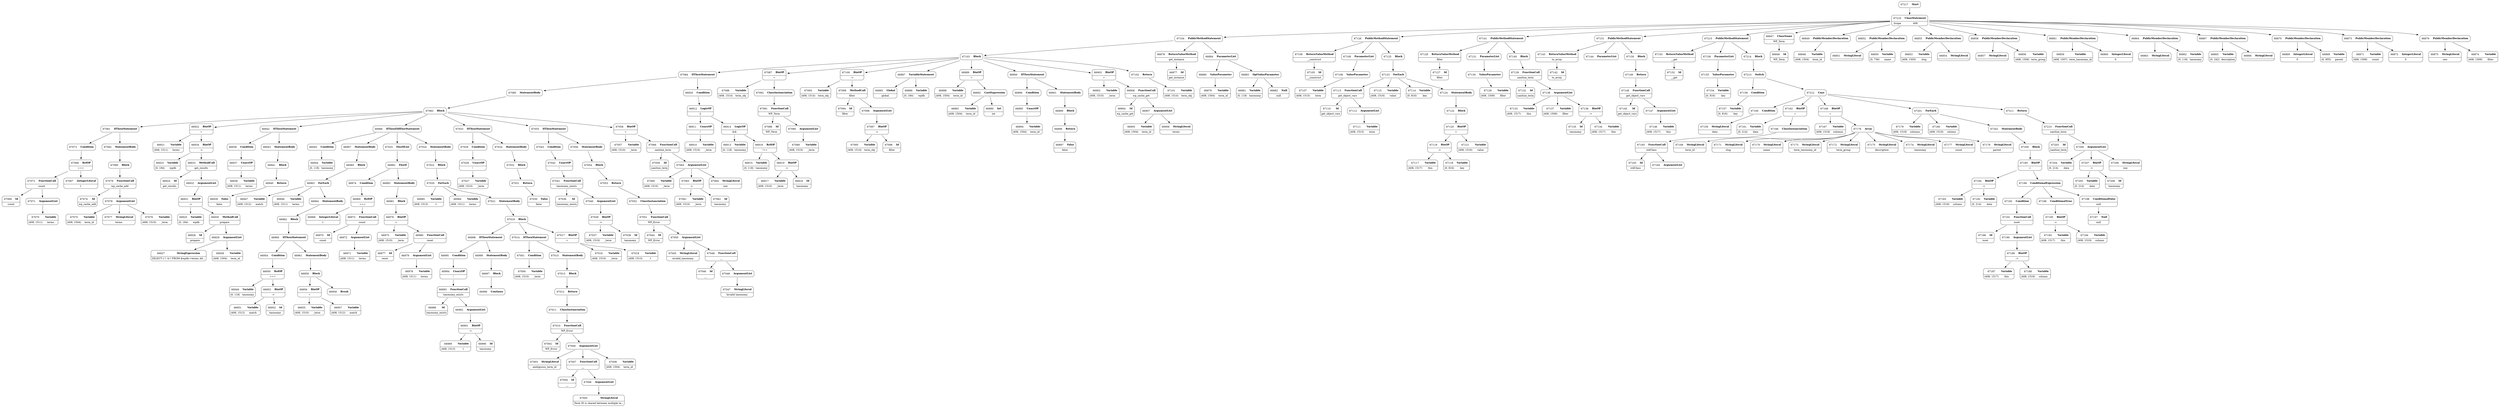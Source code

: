 digraph ast {
node [shape=none];
67073 [label=<<TABLE border='1' cellspacing='0' cellpadding='10' style='rounded' ><TR><TD border='0'>67073</TD><TD border='0'><B>Condition</B></TD></TR></TABLE>>];
67073 -> 67068 [weight=2];
67072 [label=<<TABLE border='1' cellspacing='0' cellpadding='10' style='rounded' ><TR><TD border='0'>67072</TD><TD border='0'><B>FunctionCall</B></TD></TR><HR/><TR><TD border='0' cellpadding='5' colspan='2'>count</TD></TR></TABLE>>];
67072 -> 67069 [weight=2];
67072 -> 67071 [weight=2];
67075 [label=<<TABLE border='1' cellspacing='0' cellpadding='10' style='rounded' ><TR><TD border='0'>67075</TD><TD border='0'><B>Variable</B></TD></TR><HR/><TR><TD border='0' cellpadding='5'>(408, 1504)</TD><TD border='0' cellpadding='5'>term_id</TD></TR></TABLE>>];
67074 [label=<<TABLE border='1' cellspacing='0' cellpadding='10' style='rounded' ><TR><TD border='0'>67074</TD><TD border='0'><B>Id</B></TD></TR><HR/><TR><TD border='0' cellpadding='5' colspan='2'>wp_cache_add</TD></TR></TABLE>>];
67077 [label=<<TABLE border='1' cellspacing='0' cellpadding='10' style='rounded' ><TR><TD border='0'>67077</TD><TD border='0'><B>StringLiteral</B></TD></TR><HR/><TR><TD border='0' cellpadding='5' colspan='2'>terms</TD></TR></TABLE>>];
67076 [label=<<TABLE border='1' cellspacing='0' cellpadding='10' style='rounded' ><TR><TD border='0'>67076</TD><TD border='0'><B>Variable</B></TD></TR><HR/><TR><TD border='0' cellpadding='5'>(408, 1510)</TD><TD border='0' cellpadding='5'>_term</TD></TR></TABLE>>];
67079 [label=<<TABLE border='1' cellspacing='0' cellpadding='10' style='rounded' ><TR><TD border='0'>67079</TD><TD border='0'><B>FunctionCall</B></TD></TR><HR/><TR><TD border='0' cellpadding='5' colspan='2'>wp_cache_add</TD></TR></TABLE>>];
67079 -> 67074 [weight=2];
67079 -> 67078 [weight=2];
67078 [label=<<TABLE border='1' cellspacing='0' cellpadding='10' style='rounded' ><TR><TD border='0'>67078</TD><TD border='0'><B>ArgumentList</B></TD></TR></TABLE>>];
67078 -> 67075 [weight=2];
67078 -> 67076 [weight=2];
67078 -> 67077 [weight=2];
67081 [label=<<TABLE border='1' cellspacing='0' cellpadding='10' style='rounded' ><TR><TD border='0'>67081</TD><TD border='0'><B>IfThenStatement</B></TD></TR></TABLE>>];
67081 -> 67073 [weight=2];
67081 -> 67082 [weight=2];
67080 [label=<<TABLE border='1' cellspacing='0' cellpadding='10' style='rounded' ><TR><TD border='0'>67080</TD><TD border='0'><B>Block</B></TD></TR></TABLE>>];
67080 -> 67079 [weight=2];
67083 [label=<<TABLE border='1' cellspacing='0' cellpadding='10' style='rounded' ><TR><TD border='0'>67083</TD><TD border='0'><B>Block</B></TD></TR></TABLE>>];
67083 -> 66922 [weight=2];
67083 -> 66942 [weight=2];
67083 -> 66966 [weight=2];
67083 -> 67033 [weight=2];
67083 -> 67055 [weight=2];
67083 -> 67058 [weight=2];
67083 -> 67081 [weight=2];
67082 [label=<<TABLE border='1' cellspacing='0' cellpadding='10' style='rounded' ><TR><TD border='0'>67082</TD><TD border='0'><B>StatementBody</B></TD></TR></TABLE>>];
67082 -> 67080 [weight=2];
67085 [label=<<TABLE border='1' cellspacing='0' cellpadding='10' style='rounded' ><TR><TD border='0'>67085</TD><TD border='0'><B>StatementBody</B></TD></TR></TABLE>>];
67085 -> 67083 [weight=2];
67084 [label=<<TABLE border='1' cellspacing='0' cellpadding='10' style='rounded' ><TR><TD border='0'>67084</TD><TD border='0'><B>IfThenStatement</B></TD></TR></TABLE>>];
67084 -> 66920 [weight=2];
67084 -> 67085 [weight=2];
67087 [label=<<TABLE border='1' cellspacing='0' cellpadding='10' style='rounded' ><TR><TD border='0'>67087</TD><TD border='0'><B>BinOP</B></TD></TR><HR/><TR><TD border='0' cellpadding='5' colspan='2'>=</TD></TR></TABLE>>];
67087 -> 67086 [weight=2];
67087 -> 67092 [weight=2];
67086 [label=<<TABLE border='1' cellspacing='0' cellpadding='10' style='rounded' ><TR><TD border='0'>67086</TD><TD border='0'><B>Variable</B></TD></TR><HR/><TR><TD border='0' cellpadding='5'>(408, 1514)</TD><TD border='0' cellpadding='5'>term_obj</TD></TR></TABLE>>];
67089 [label=<<TABLE border='1' cellspacing='0' cellpadding='10' style='rounded' ><TR><TD border='0'>67089</TD><TD border='0'><B>Variable</B></TD></TR><HR/><TR><TD border='0' cellpadding='5'>(408, 1510)</TD><TD border='0' cellpadding='5'>_term</TD></TR></TABLE>>];
67088 [label=<<TABLE border='1' cellspacing='0' cellpadding='10' style='rounded' ><TR><TD border='0'>67088</TD><TD border='0'><B>Id</B></TD></TR><HR/><TR><TD border='0' cellpadding='5' colspan='2'>WP_Term</TD></TR></TABLE>>];
67091 [label=<<TABLE border='1' cellspacing='0' cellpadding='10' style='rounded' ><TR><TD border='0'>67091</TD><TD border='0'><B>FunctionCall</B></TD></TR><HR/><TR><TD border='0' cellpadding='5' colspan='2'>WP_Term</TD></TR></TABLE>>];
67091 -> 67088 [weight=2];
67091 -> 67090 [weight=2];
67090 [label=<<TABLE border='1' cellspacing='0' cellpadding='10' style='rounded' ><TR><TD border='0'>67090</TD><TD border='0'><B>ArgumentList</B></TD></TR></TABLE>>];
67090 -> 67089 [weight=2];
67093 [label=<<TABLE border='1' cellspacing='0' cellpadding='10' style='rounded' ><TR><TD border='0'>67093</TD><TD border='0'><B>Variable</B></TD></TR><HR/><TR><TD border='0' cellpadding='5'>(408, 1514)</TD><TD border='0' cellpadding='5'>term_obj</TD></TR></TABLE>>];
67092 [label=<<TABLE border='1' cellspacing='0' cellpadding='10' style='rounded' ><TR><TD border='0'>67092</TD><TD border='0'><B>ClassInstanciation</B></TD></TR></TABLE>>];
67092 -> 67091 [weight=2];
67095 [label=<<TABLE border='1' cellspacing='0' cellpadding='10' style='rounded' ><TR><TD border='0'>67095</TD><TD border='0'><B>Variable</B></TD></TR><HR/><TR><TD border='0' cellpadding='5'>(408, 1514)</TD><TD border='0' cellpadding='5'>term_obj</TD></TR></TABLE>>];
67094 [label=<<TABLE border='1' cellspacing='0' cellpadding='10' style='rounded' ><TR><TD border='0'>67094</TD><TD border='0'><B>Id</B></TD></TR><HR/><TR><TD border='0' cellpadding='5' colspan='2'>filter</TD></TR></TABLE>>];
67097 [label=<<TABLE border='1' cellspacing='0' cellpadding='10' style='rounded' ><TR><TD border='0'>67097</TD><TD border='0'><B>BinOP</B></TD></TR><HR/><TR><TD border='0' cellpadding='5' colspan='2'>-&gt;</TD></TR></TABLE>>];
67097 -> 67095 [weight=2];
67097 -> 67096 [weight=2];
67096 [label=<<TABLE border='1' cellspacing='0' cellpadding='10' style='rounded' ><TR><TD border='0'>67096</TD><TD border='0'><B>Id</B></TD></TR><HR/><TR><TD border='0' cellpadding='5' colspan='2'>filter</TD></TR></TABLE>>];
67099 [label=<<TABLE border='1' cellspacing='0' cellpadding='10' style='rounded' ><TR><TD border='0'>67099</TD><TD border='0'><B>MethodCall</B></TD></TR><HR/><TR><TD border='0' cellpadding='5' colspan='2'>filter</TD></TR></TABLE>>];
67099 -> 67094 [weight=2];
67099 -> 67098 [weight=2];
67098 [label=<<TABLE border='1' cellspacing='0' cellpadding='10' style='rounded' ><TR><TD border='0'>67098</TD><TD border='0'><B>ArgumentList</B></TD></TR></TABLE>>];
67098 -> 67097 [weight=2];
67101 [label=<<TABLE border='1' cellspacing='0' cellpadding='10' style='rounded' ><TR><TD border='0'>67101</TD><TD border='0'><B>Variable</B></TD></TR><HR/><TR><TD border='0' cellpadding='5'>(408, 1514)</TD><TD border='0' cellpadding='5'>term_obj</TD></TR></TABLE>>];
67100 [label=<<TABLE border='1' cellspacing='0' cellpadding='10' style='rounded' ><TR><TD border='0'>67100</TD><TD border='0'><B>BinOP</B></TD></TR><HR/><TR><TD border='0' cellpadding='5' colspan='2'>-&gt;</TD></TR></TABLE>>];
67100 -> 67093 [weight=2];
67100 -> 67099 [weight=2];
67103 [label=<<TABLE border='1' cellspacing='0' cellpadding='10' style='rounded' ><TR><TD border='0'>67103</TD><TD border='0'><B>Block</B></TD></TR></TABLE>>];
67103 -> 66887 [weight=2];
67103 -> 66889 [weight=2];
67103 -> 66900 [weight=2];
67103 -> 66903 [weight=2];
67103 -> 67084 [weight=2];
67103 -> 67087 [weight=2];
67103 -> 67100 [weight=2];
67103 -> 67102 [weight=2];
67102 [label=<<TABLE border='1' cellspacing='0' cellpadding='10' style='rounded' ><TR><TD border='0'>67102</TD><TD border='0'><B>Return</B></TD></TR></TABLE>>];
67102 -> 67101 [weight=2];
67105 [label=<<TABLE border='1' cellspacing='0' cellpadding='10' style='rounded' ><TR><TD border='0'>67105</TD><TD border='0'><B>Id</B></TD></TR><HR/><TR><TD border='0' cellpadding='5' colspan='2'>__construct</TD></TR></TABLE>>];
67104 [label=<<TABLE border='1' cellspacing='0' cellpadding='10' style='rounded' ><TR><TD border='0'>67104</TD><TD border='0'><B>PublicMethodStatement</B></TD></TR></TABLE>>];
67104 -> 66878 [weight=2];
67104 -> 66884 [weight=2];
67104 -> 67103 [weight=2];
67107 [label=<<TABLE border='1' cellspacing='0' cellpadding='10' style='rounded' ><TR><TD border='0'>67107</TD><TD border='0'><B>Variable</B></TD></TR><HR/><TR><TD border='0' cellpadding='5'>(408, 1515)</TD><TD border='0' cellpadding='5'>term</TD></TR></TABLE>>];
67106 [label=<<TABLE border='1' cellspacing='0' cellpadding='10' style='rounded' ><TR><TD border='0'>67106</TD><TD border='0'><B>ReturnValueMethod</B></TD></TR><HR/><TR><TD border='0' cellpadding='5' colspan='2'>__construct</TD></TR></TABLE>>];
67106 -> 67105 [weight=2];
67109 [label=<<TABLE border='1' cellspacing='0' cellpadding='10' style='rounded' ><TR><TD border='0'>67109</TD><TD border='0'><B>ParameterList</B></TD></TR></TABLE>>];
67109 -> 67108 [weight=2];
67108 [label=<<TABLE border='1' cellspacing='0' cellpadding='10' style='rounded' ><TR><TD border='0'>67108</TD><TD border='0'><B>ValueParameter</B></TD></TR></TABLE>>];
67108 -> 67107 [weight=2];
67111 [label=<<TABLE border='1' cellspacing='0' cellpadding='10' style='rounded' ><TR><TD border='0'>67111</TD><TD border='0'><B>Variable</B></TD></TR><HR/><TR><TD border='0' cellpadding='5'>(408, 1515)</TD><TD border='0' cellpadding='5'>term</TD></TR></TABLE>>];
67110 [label=<<TABLE border='1' cellspacing='0' cellpadding='10' style='rounded' ><TR><TD border='0'>67110</TD><TD border='0'><B>Id</B></TD></TR><HR/><TR><TD border='0' cellpadding='5' colspan='2'>get_object_vars</TD></TR></TABLE>>];
67113 [label=<<TABLE border='1' cellspacing='0' cellpadding='10' style='rounded' ><TR><TD border='0'>67113</TD><TD border='0'><B>FunctionCall</B></TD></TR><HR/><TR><TD border='0' cellpadding='5' colspan='2'>get_object_vars</TD></TR></TABLE>>];
67113 -> 67110 [weight=2];
67113 -> 67112 [weight=2];
67112 [label=<<TABLE border='1' cellspacing='0' cellpadding='10' style='rounded' ><TR><TD border='0'>67112</TD><TD border='0'><B>ArgumentList</B></TD></TR></TABLE>>];
67112 -> 67111 [weight=2];
67115 [label=<<TABLE border='1' cellspacing='0' cellpadding='10' style='rounded' ><TR><TD border='0'>67115</TD><TD border='0'><B>Variable</B></TD></TR><HR/><TR><TD border='0' cellpadding='5'>(408, 1516)</TD><TD border='0' cellpadding='5'>value</TD></TR></TABLE>>];
67114 [label=<<TABLE border='1' cellspacing='0' cellpadding='10' style='rounded' ><TR><TD border='0'>67114</TD><TD border='0'><B>Variable</B></TD></TR><HR/><TR><TD border='0' cellpadding='5'>(0, 816)</TD><TD border='0' cellpadding='5'>key</TD></TR></TABLE>>];
67117 [label=<<TABLE border='1' cellspacing='0' cellpadding='10' style='rounded' ><TR><TD border='0'>67117</TD><TD border='0'><B>Variable</B></TD></TR><HR/><TR><TD border='0' cellpadding='5'>(408, 1517)</TD><TD border='0' cellpadding='5'>this</TD></TR></TABLE>>];
67119 [label=<<TABLE border='1' cellspacing='0' cellpadding='10' style='rounded' ><TR><TD border='0'>67119</TD><TD border='0'><B>BinOP</B></TD></TR><HR/><TR><TD border='0' cellpadding='5' colspan='2'>-&gt;</TD></TR></TABLE>>];
67119 -> 67117 [weight=2];
67119 -> 67118 [weight=2];
67118 [label=<<TABLE border='1' cellspacing='0' cellpadding='10' style='rounded' ><TR><TD border='0'>67118</TD><TD border='0'><B>Variable</B></TD></TR><HR/><TR><TD border='0' cellpadding='5'>(0, 816)</TD><TD border='0' cellpadding='5'>key</TD></TR></TABLE>>];
67121 [label=<<TABLE border='1' cellspacing='0' cellpadding='10' style='rounded' ><TR><TD border='0'>67121</TD><TD border='0'><B>Variable</B></TD></TR><HR/><TR><TD border='0' cellpadding='5'>(408, 1516)</TD><TD border='0' cellpadding='5'>value</TD></TR></TABLE>>];
67120 [label=<<TABLE border='1' cellspacing='0' cellpadding='10' style='rounded' ><TR><TD border='0'>67120</TD><TD border='0'><B>BinOP</B></TD></TR><HR/><TR><TD border='0' cellpadding='5' colspan='2'>=</TD></TR></TABLE>>];
67120 -> 67119 [weight=2];
67120 -> 67121 [weight=2];
67123 [label=<<TABLE border='1' cellspacing='0' cellpadding='10' style='rounded' ><TR><TD border='0'>67123</TD><TD border='0'><B>ForEach</B></TD></TR></TABLE>>];
67123 -> 67113 [weight=2];
67123 -> 67114 [weight=2];
67123 -> 67115 [weight=2];
67123 -> 67124 [weight=2];
67122 [label=<<TABLE border='1' cellspacing='0' cellpadding='10' style='rounded' ><TR><TD border='0'>67122</TD><TD border='0'><B>Block</B></TD></TR></TABLE>>];
67122 -> 67120 [weight=2];
67125 [label=<<TABLE border='1' cellspacing='0' cellpadding='10' style='rounded' ><TR><TD border='0'>67125</TD><TD border='0'><B>Block</B></TD></TR></TABLE>>];
67125 -> 67123 [weight=2];
67124 [label=<<TABLE border='1' cellspacing='0' cellpadding='10' style='rounded' ><TR><TD border='0'>67124</TD><TD border='0'><B>StatementBody</B></TD></TR></TABLE>>];
67124 -> 67122 [weight=2];
67127 [label=<<TABLE border='1' cellspacing='0' cellpadding='10' style='rounded' ><TR><TD border='0'>67127</TD><TD border='0'><B>Id</B></TD></TR><HR/><TR><TD border='0' cellpadding='5' colspan='2'>filter</TD></TR></TABLE>>];
67126 [label=<<TABLE border='1' cellspacing='0' cellpadding='10' style='rounded' ><TR><TD border='0'>67126</TD><TD border='0'><B>PublicMethodStatement</B></TD></TR></TABLE>>];
67126 -> 67106 [weight=2];
67126 -> 67109 [weight=2];
67126 -> 67125 [weight=2];
67129 [label=<<TABLE border='1' cellspacing='0' cellpadding='10' style='rounded' ><TR><TD border='0'>67129</TD><TD border='0'><B>Variable</B></TD></TR><HR/><TR><TD border='0' cellpadding='5'>(408, 1509)</TD><TD border='0' cellpadding='5'>filter</TD></TR></TABLE>>];
67128 [label=<<TABLE border='1' cellspacing='0' cellpadding='10' style='rounded' ><TR><TD border='0'>67128</TD><TD border='0'><B>ReturnValueMethod</B></TD></TR><HR/><TR><TD border='0' cellpadding='5' colspan='2'>filter</TD></TR></TABLE>>];
67128 -> 67127 [weight=2];
67131 [label=<<TABLE border='1' cellspacing='0' cellpadding='10' style='rounded' ><TR><TD border='0'>67131</TD><TD border='0'><B>ParameterList</B></TD></TR></TABLE>>];
67131 -> 67130 [weight=2];
67130 [label=<<TABLE border='1' cellspacing='0' cellpadding='10' style='rounded' ><TR><TD border='0'>67130</TD><TD border='0'><B>ValueParameter</B></TD></TR></TABLE>>];
67130 -> 67129 [weight=2];
67133 [label=<<TABLE border='1' cellspacing='0' cellpadding='10' style='rounded' ><TR><TD border='0'>67133</TD><TD border='0'><B>Variable</B></TD></TR><HR/><TR><TD border='0' cellpadding='5'>(408, 1517)</TD><TD border='0' cellpadding='5'>this</TD></TR></TABLE>>];
67132 [label=<<TABLE border='1' cellspacing='0' cellpadding='10' style='rounded' ><TR><TD border='0'>67132</TD><TD border='0'><B>Id</B></TD></TR><HR/><TR><TD border='0' cellpadding='5' colspan='2'>sanitize_term</TD></TR></TABLE>>];
67135 [label=<<TABLE border='1' cellspacing='0' cellpadding='10' style='rounded' ><TR><TD border='0'>67135</TD><TD border='0'><B>Id</B></TD></TR><HR/><TR><TD border='0' cellpadding='5' colspan='2'>taxonomy</TD></TR></TABLE>>];
67134 [label=<<TABLE border='1' cellspacing='0' cellpadding='10' style='rounded' ><TR><TD border='0'>67134</TD><TD border='0'><B>Variable</B></TD></TR><HR/><TR><TD border='0' cellpadding='5'>(408, 1517)</TD><TD border='0' cellpadding='5'>this</TD></TR></TABLE>>];
67137 [label=<<TABLE border='1' cellspacing='0' cellpadding='10' style='rounded' ><TR><TD border='0'>67137</TD><TD border='0'><B>Variable</B></TD></TR><HR/><TR><TD border='0' cellpadding='5'>(408, 1509)</TD><TD border='0' cellpadding='5'>filter</TD></TR></TABLE>>];
67136 [label=<<TABLE border='1' cellspacing='0' cellpadding='10' style='rounded' ><TR><TD border='0'>67136</TD><TD border='0'><B>BinOP</B></TD></TR><HR/><TR><TD border='0' cellpadding='5' colspan='2'>-&gt;</TD></TR></TABLE>>];
67136 -> 67134 [weight=2];
67136 -> 67135 [weight=2];
67139 [label=<<TABLE border='1' cellspacing='0' cellpadding='10' style='rounded' ><TR><TD border='0'>67139</TD><TD border='0'><B>FunctionCall</B></TD></TR><HR/><TR><TD border='0' cellpadding='5' colspan='2'>sanitize_term</TD></TR></TABLE>>];
67139 -> 67132 [weight=2];
67139 -> 67138 [weight=2];
67138 [label=<<TABLE border='1' cellspacing='0' cellpadding='10' style='rounded' ><TR><TD border='0'>67138</TD><TD border='0'><B>ArgumentList</B></TD></TR></TABLE>>];
67138 -> 67133 [weight=2];
67138 -> 67136 [weight=2];
67138 -> 67137 [weight=2];
67141 [label=<<TABLE border='1' cellspacing='0' cellpadding='10' style='rounded' ><TR><TD border='0'>67141</TD><TD border='0'><B>PublicMethodStatement</B></TD></TR></TABLE>>];
67141 -> 67128 [weight=2];
67141 -> 67131 [weight=2];
67141 -> 67140 [weight=2];
67140 [label=<<TABLE border='1' cellspacing='0' cellpadding='10' style='rounded' ><TR><TD border='0'>67140</TD><TD border='0'><B>Block</B></TD></TR></TABLE>>];
67140 -> 67139 [weight=2];
67143 [label=<<TABLE border='1' cellspacing='0' cellpadding='10' style='rounded' ><TR><TD border='0'>67143</TD><TD border='0'><B>ReturnValueMethod</B></TD></TR><HR/><TR><TD border='0' cellpadding='5' colspan='2'>to_array</TD></TR></TABLE>>];
67143 -> 67142 [weight=2];
67142 [label=<<TABLE border='1' cellspacing='0' cellpadding='10' style='rounded' ><TR><TD border='0'>67142</TD><TD border='0'><B>Id</B></TD></TR><HR/><TR><TD border='0' cellpadding='5' colspan='2'>to_array</TD></TR></TABLE>>];
67145 [label=<<TABLE border='1' cellspacing='0' cellpadding='10' style='rounded' ><TR><TD border='0'>67145</TD><TD border='0'><B>Id</B></TD></TR><HR/><TR><TD border='0' cellpadding='5' colspan='2'>get_object_vars</TD></TR></TABLE>>];
67144 [label=<<TABLE border='1' cellspacing='0' cellpadding='10' style='rounded' ><TR><TD border='0'>67144</TD><TD border='0'><B>ParameterList</B></TD></TR></TABLE>>];
67147 [label=<<TABLE border='1' cellspacing='0' cellpadding='10' style='rounded' ><TR><TD border='0'>67147</TD><TD border='0'><B>ArgumentList</B></TD></TR></TABLE>>];
67147 -> 67146 [weight=2];
67146 [label=<<TABLE border='1' cellspacing='0' cellpadding='10' style='rounded' ><TR><TD border='0'>67146</TD><TD border='0'><B>Variable</B></TD></TR><HR/><TR><TD border='0' cellpadding='5'>(408, 1517)</TD><TD border='0' cellpadding='5'>this</TD></TR></TABLE>>];
67149 [label=<<TABLE border='1' cellspacing='0' cellpadding='10' style='rounded' ><TR><TD border='0'>67149</TD><TD border='0'><B>Return</B></TD></TR></TABLE>>];
67149 -> 67148 [weight=2];
67148 [label=<<TABLE border='1' cellspacing='0' cellpadding='10' style='rounded' ><TR><TD border='0'>67148</TD><TD border='0'><B>FunctionCall</B></TD></TR><HR/><TR><TD border='0' cellpadding='5' colspan='2'>get_object_vars</TD></TR></TABLE>>];
67148 -> 67145 [weight=2];
67148 -> 67147 [weight=2];
67151 [label=<<TABLE border='1' cellspacing='0' cellpadding='10' style='rounded' ><TR><TD border='0'>67151</TD><TD border='0'><B>PublicMethodStatement</B></TD></TR></TABLE>>];
67151 -> 67143 [weight=2];
67151 -> 67144 [weight=2];
67151 -> 67150 [weight=2];
67150 [label=<<TABLE border='1' cellspacing='0' cellpadding='10' style='rounded' ><TR><TD border='0'>67150</TD><TD border='0'><B>Block</B></TD></TR></TABLE>>];
67150 -> 67149 [weight=2];
67153 [label=<<TABLE border='1' cellspacing='0' cellpadding='10' style='rounded' ><TR><TD border='0'>67153</TD><TD border='0'><B>ReturnValueMethod</B></TD></TR><HR/><TR><TD border='0' cellpadding='5' colspan='2'>__get</TD></TR></TABLE>>];
67153 -> 67152 [weight=2];
67152 [label=<<TABLE border='1' cellspacing='0' cellpadding='10' style='rounded' ><TR><TD border='0'>67152</TD><TD border='0'><B>Id</B></TD></TR><HR/><TR><TD border='0' cellpadding='5' colspan='2'>__get</TD></TR></TABLE>>];
67155 [label=<<TABLE border='1' cellspacing='0' cellpadding='10' style='rounded' ><TR><TD border='0'>67155</TD><TD border='0'><B>ValueParameter</B></TD></TR></TABLE>>];
67155 -> 67154 [weight=2];
67154 [label=<<TABLE border='1' cellspacing='0' cellpadding='10' style='rounded' ><TR><TD border='0'>67154</TD><TD border='0'><B>Variable</B></TD></TR><HR/><TR><TD border='0' cellpadding='5'>(0, 816)</TD><TD border='0' cellpadding='5'>key</TD></TR></TABLE>>];
67157 [label=<<TABLE border='1' cellspacing='0' cellpadding='10' style='rounded' ><TR><TD border='0'>67157</TD><TD border='0'><B>Variable</B></TD></TR><HR/><TR><TD border='0' cellpadding='5'>(0, 816)</TD><TD border='0' cellpadding='5'>key</TD></TR></TABLE>>];
67156 [label=<<TABLE border='1' cellspacing='0' cellpadding='10' style='rounded' ><TR><TD border='0'>67156</TD><TD border='0'><B>ParameterList</B></TD></TR></TABLE>>];
67156 -> 67155 [weight=2];
67159 [label=<<TABLE border='1' cellspacing='0' cellpadding='10' style='rounded' ><TR><TD border='0'>67159</TD><TD border='0'><B>StringLiteral</B></TD></TR><HR/><TR><TD border='0' cellpadding='5' colspan='2'>data</TD></TR></TABLE>>];
67158 [label=<<TABLE border='1' cellspacing='0' cellpadding='10' style='rounded' ><TR><TD border='0'>67158</TD><TD border='0'><B>Condition</B></TD></TR></TABLE>>];
67158 -> 67157 [weight=2];
67161 [label=<<TABLE border='1' cellspacing='0' cellpadding='10' style='rounded' ><TR><TD border='0'>67161</TD><TD border='0'><B>Variable</B></TD></TR><HR/><TR><TD border='0' cellpadding='5'>(0, 214)</TD><TD border='0' cellpadding='5'>data</TD></TR></TABLE>>];
67160 [label=<<TABLE border='1' cellspacing='0' cellpadding='10' style='rounded' ><TR><TD border='0'>67160</TD><TD border='0'><B>Condition</B></TD></TR></TABLE>>];
67160 -> 67159 [weight=2];
67163 [label=<<TABLE border='1' cellspacing='0' cellpadding='10' style='rounded' ><TR><TD border='0'>67163</TD><TD border='0'><B>Id</B></TD></TR><HR/><TR><TD border='0' cellpadding='5' colspan='2'>stdClass</TD></TR></TABLE>>];
67162 [label=<<TABLE border='1' cellspacing='0' cellpadding='10' style='rounded' ><TR><TD border='0'>67162</TD><TD border='0'><B>BinOP</B></TD></TR><HR/><TR><TD border='0' cellpadding='5' colspan='2'>=</TD></TR></TABLE>>];
67162 -> 67161 [weight=2];
67162 -> 67166 [weight=2];
67165 [label=<<TABLE border='1' cellspacing='0' cellpadding='10' style='rounded' ><TR><TD border='0'>67165</TD><TD border='0'><B>FunctionCall</B></TD></TR><HR/><TR><TD border='0' cellpadding='5' colspan='2'>stdClass</TD></TR></TABLE>>];
67165 -> 67163 [weight=2];
67165 -> 67164 [weight=2];
67164 [label=<<TABLE border='1' cellspacing='0' cellpadding='10' style='rounded' ><TR><TD border='0'>67164</TD><TD border='0'><B>ArgumentList</B></TD></TR></TABLE>>];
67167 [label=<<TABLE border='1' cellspacing='0' cellpadding='10' style='rounded' ><TR><TD border='0'>67167</TD><TD border='0'><B>Variable</B></TD></TR><HR/><TR><TD border='0' cellpadding='5'>(408, 1518)</TD><TD border='0' cellpadding='5'>columns</TD></TR></TABLE>>];
67166 [label=<<TABLE border='1' cellspacing='0' cellpadding='10' style='rounded' ><TR><TD border='0'>67166</TD><TD border='0'><B>ClassInstanciation</B></TD></TR></TABLE>>];
67166 -> 67165 [weight=2];
67169 [label=<<TABLE border='1' cellspacing='0' cellpadding='10' style='rounded' ><TR><TD border='0'>67169</TD><TD border='0'><B>StringLiteral</B></TD></TR><HR/><TR><TD border='0' cellpadding='5' colspan='2'>term_id</TD></TR></TABLE>>];
67168 [label=<<TABLE border='1' cellspacing='0' cellpadding='10' style='rounded' ><TR><TD border='0'>67168</TD><TD border='0'><B>BinOP</B></TD></TR><HR/><TR><TD border='0' cellpadding='5' colspan='2'>=</TD></TR></TABLE>>];
67168 -> 67167 [weight=2];
67168 -> 67178 [weight=2];
67171 [label=<<TABLE border='1' cellspacing='0' cellpadding='10' style='rounded' ><TR><TD border='0'>67171</TD><TD border='0'><B>StringLiteral</B></TD></TR><HR/><TR><TD border='0' cellpadding='5' colspan='2'>slug</TD></TR></TABLE>>];
67170 [label=<<TABLE border='1' cellspacing='0' cellpadding='10' style='rounded' ><TR><TD border='0'>67170</TD><TD border='0'><B>StringLiteral</B></TD></TR><HR/><TR><TD border='0' cellpadding='5' colspan='2'>name</TD></TR></TABLE>>];
67173 [label=<<TABLE border='1' cellspacing='0' cellpadding='10' style='rounded' ><TR><TD border='0'>67173</TD><TD border='0'><B>StringLiteral</B></TD></TR><HR/><TR><TD border='0' cellpadding='5' colspan='2'>term_taxonomy_id</TD></TR></TABLE>>];
67172 [label=<<TABLE border='1' cellspacing='0' cellpadding='10' style='rounded' ><TR><TD border='0'>67172</TD><TD border='0'><B>StringLiteral</B></TD></TR><HR/><TR><TD border='0' cellpadding='5' colspan='2'>term_group</TD></TR></TABLE>>];
67175 [label=<<TABLE border='1' cellspacing='0' cellpadding='10' style='rounded' ><TR><TD border='0'>67175</TD><TD border='0'><B>StringLiteral</B></TD></TR><HR/><TR><TD border='0' cellpadding='5' colspan='2'>description</TD></TR></TABLE>>];
67174 [label=<<TABLE border='1' cellspacing='0' cellpadding='10' style='rounded' ><TR><TD border='0'>67174</TD><TD border='0'><B>StringLiteral</B></TD></TR><HR/><TR><TD border='0' cellpadding='5' colspan='2'>taxonomy</TD></TR></TABLE>>];
67177 [label=<<TABLE border='1' cellspacing='0' cellpadding='10' style='rounded' ><TR><TD border='0'>67177</TD><TD border='0'><B>StringLiteral</B></TD></TR><HR/><TR><TD border='0' cellpadding='5' colspan='2'>count</TD></TR></TABLE>>];
67176 [label=<<TABLE border='1' cellspacing='0' cellpadding='10' style='rounded' ><TR><TD border='0'>67176</TD><TD border='0'><B>StringLiteral</B></TD></TR><HR/><TR><TD border='0' cellpadding='5' colspan='2'>parent</TD></TR></TABLE>>];
67179 [label=<<TABLE border='1' cellspacing='0' cellpadding='10' style='rounded' ><TR><TD border='0'>67179</TD><TD border='0'><B>Variable</B></TD></TR><HR/><TR><TD border='0' cellpadding='5'>(408, 1518)</TD><TD border='0' cellpadding='5'>columns</TD></TR></TABLE>>];
67178 [label=<<TABLE border='1' cellspacing='0' cellpadding='10' style='rounded' ><TR><TD border='0'>67178</TD><TD border='0'><B>Array</B></TD></TR></TABLE>>];
67178 -> 67169 [weight=2];
67178 -> 67170 [weight=2];
67178 -> 67171 [weight=2];
67178 -> 67172 [weight=2];
67178 -> 67173 [weight=2];
67178 -> 67174 [weight=2];
67178 -> 67175 [weight=2];
67178 -> 67176 [weight=2];
67178 -> 67177 [weight=2];
67180 [label=<<TABLE border='1' cellspacing='0' cellpadding='10' style='rounded' ><TR><TD border='0'>67180</TD><TD border='0'><B>Variable</B></TD></TR><HR/><TR><TD border='0' cellpadding='5'>(408, 1519)</TD><TD border='0' cellpadding='5'>column</TD></TR></TABLE>>];
67183 [label=<<TABLE border='1' cellspacing='0' cellpadding='10' style='rounded' ><TR><TD border='0'>67183</TD><TD border='0'><B>Variable</B></TD></TR><HR/><TR><TD border='0' cellpadding='5'>(408, 1519)</TD><TD border='0' cellpadding='5'>column</TD></TR></TABLE>>];
67182 [label=<<TABLE border='1' cellspacing='0' cellpadding='10' style='rounded' ><TR><TD border='0'>67182</TD><TD border='0'><B>Variable</B></TD></TR><HR/><TR><TD border='0' cellpadding='5'>(0, 214)</TD><TD border='0' cellpadding='5'>data</TD></TR></TABLE>>];
67185 [label=<<TABLE border='1' cellspacing='0' cellpadding='10' style='rounded' ><TR><TD border='0'>67185</TD><TD border='0'><B>BinOP</B></TD></TR><HR/><TR><TD border='0' cellpadding='5' colspan='2'>=</TD></TR></TABLE>>];
67185 -> 67184 [weight=2];
67185 -> 67199 [weight=2];
67184 [label=<<TABLE border='1' cellspacing='0' cellpadding='10' style='rounded' ><TR><TD border='0'>67184</TD><TD border='0'><B>BinOP</B></TD></TR><HR/><TR><TD border='0' cellpadding='5' colspan='2'>-&gt;</TD></TR></TABLE>>];
67184 -> 67182 [weight=2];
67184 -> 67183 [weight=2];
67187 [label=<<TABLE border='1' cellspacing='0' cellpadding='10' style='rounded' ><TR><TD border='0'>67187</TD><TD border='0'><B>Variable</B></TD></TR><HR/><TR><TD border='0' cellpadding='5'>(408, 1517)</TD><TD border='0' cellpadding='5'>this</TD></TR></TABLE>>];
67186 [label=<<TABLE border='1' cellspacing='0' cellpadding='10' style='rounded' ><TR><TD border='0'>67186</TD><TD border='0'><B>Id</B></TD></TR><HR/><TR><TD border='0' cellpadding='5' colspan='2'>isset</TD></TR></TABLE>>];
67189 [label=<<TABLE border='1' cellspacing='0' cellpadding='10' style='rounded' ><TR><TD border='0'>67189</TD><TD border='0'><B>BinOP</B></TD></TR><HR/><TR><TD border='0' cellpadding='5' colspan='2'>-&gt;</TD></TR></TABLE>>];
67189 -> 67187 [weight=2];
67189 -> 67188 [weight=2];
67188 [label=<<TABLE border='1' cellspacing='0' cellpadding='10' style='rounded' ><TR><TD border='0'>67188</TD><TD border='0'><B>Variable</B></TD></TR><HR/><TR><TD border='0' cellpadding='5'>(408, 1519)</TD><TD border='0' cellpadding='5'>column</TD></TR></TABLE>>];
67191 [label=<<TABLE border='1' cellspacing='0' cellpadding='10' style='rounded' ><TR><TD border='0'>67191</TD><TD border='0'><B>FunctionCall</B></TD></TR><HR/><TR><TD border='0' cellpadding='5' colspan='2'>isset</TD></TR></TABLE>>];
67191 -> 67186 [weight=2];
67191 -> 67190 [weight=2];
67190 [label=<<TABLE border='1' cellspacing='0' cellpadding='10' style='rounded' ><TR><TD border='0'>67190</TD><TD border='0'><B>ArgumentList</B></TD></TR></TABLE>>];
67190 -> 67189 [weight=2];
67193 [label=<<TABLE border='1' cellspacing='0' cellpadding='10' style='rounded' ><TR><TD border='0'>67193</TD><TD border='0'><B>Variable</B></TD></TR><HR/><TR><TD border='0' cellpadding='5'>(408, 1517)</TD><TD border='0' cellpadding='5'>this</TD></TR></TABLE>>];
67192 [label=<<TABLE border='1' cellspacing='0' cellpadding='10' style='rounded' ><TR><TD border='0'>67192</TD><TD border='0'><B>Condition</B></TD></TR></TABLE>>];
67192 -> 67191 [weight=2];
67195 [label=<<TABLE border='1' cellspacing='0' cellpadding='10' style='rounded' ><TR><TD border='0'>67195</TD><TD border='0'><B>BinOP</B></TD></TR><HR/><TR><TD border='0' cellpadding='5' colspan='2'>-&gt;</TD></TR></TABLE>>];
67195 -> 67193 [weight=2];
67195 -> 67194 [weight=2];
67194 [label=<<TABLE border='1' cellspacing='0' cellpadding='10' style='rounded' ><TR><TD border='0'>67194</TD><TD border='0'><B>Variable</B></TD></TR><HR/><TR><TD border='0' cellpadding='5'>(408, 1519)</TD><TD border='0' cellpadding='5'>column</TD></TR></TABLE>>];
67197 [label=<<TABLE border='1' cellspacing='0' cellpadding='10' style='rounded' ><TR><TD border='0'>67197</TD><TD border='0'><B>Null</B></TD></TR><HR/><TR><TD border='0' cellpadding='5' colspan='2'>null</TD></TR></TABLE>>];
67196 [label=<<TABLE border='1' cellspacing='0' cellpadding='10' style='rounded' ><TR><TD border='0'>67196</TD><TD border='0'><B>ConditionalTrue</B></TD></TR></TABLE>>];
67196 -> 67195 [weight=2];
67199 [label=<<TABLE border='1' cellspacing='0' cellpadding='10' style='rounded' ><TR><TD border='0'>67199</TD><TD border='0'><B>ConditionalExpression</B></TD></TR></TABLE>>];
67199 -> 67192 [weight=2];
67199 -> 67196 [weight=2];
67199 -> 67198 [weight=2];
67198 [label=<<TABLE border='1' cellspacing='0' cellpadding='10' style='rounded' ><TR><TD border='0'>67198</TD><TD border='0'><B>ConditionalFalse</B></TD></TR><HR/><TR><TD border='0' cellpadding='5' colspan='2'>null</TD></TR></TABLE>>];
67198 -> 67197 [weight=2];
67201 [label=<<TABLE border='1' cellspacing='0' cellpadding='10' style='rounded' ><TR><TD border='0'>67201</TD><TD border='0'><B>ForEach</B></TD></TR></TABLE>>];
67201 -> 67179 [weight=2];
67201 -> 67180 [weight=2];
67201 -> 67202 [weight=2];
67200 [label=<<TABLE border='1' cellspacing='0' cellpadding='10' style='rounded' ><TR><TD border='0'>67200</TD><TD border='0'><B>Block</B></TD></TR></TABLE>>];
67200 -> 67185 [weight=2];
67203 [label=<<TABLE border='1' cellspacing='0' cellpadding='10' style='rounded' ><TR><TD border='0'>67203</TD><TD border='0'><B>Id</B></TD></TR><HR/><TR><TD border='0' cellpadding='5' colspan='2'>sanitize_term</TD></TR></TABLE>>];
67202 [label=<<TABLE border='1' cellspacing='0' cellpadding='10' style='rounded' ><TR><TD border='0'>67202</TD><TD border='0'><B>StatementBody</B></TD></TR></TABLE>>];
67202 -> 67200 [weight=2];
67205 [label=<<TABLE border='1' cellspacing='0' cellpadding='10' style='rounded' ><TR><TD border='0'>67205</TD><TD border='0'><B>Variable</B></TD></TR><HR/><TR><TD border='0' cellpadding='5'>(0, 214)</TD><TD border='0' cellpadding='5'>data</TD></TR></TABLE>>];
67204 [label=<<TABLE border='1' cellspacing='0' cellpadding='10' style='rounded' ><TR><TD border='0'>67204</TD><TD border='0'><B>Variable</B></TD></TR><HR/><TR><TD border='0' cellpadding='5'>(0, 214)</TD><TD border='0' cellpadding='5'>data</TD></TR></TABLE>>];
67207 [label=<<TABLE border='1' cellspacing='0' cellpadding='10' style='rounded' ><TR><TD border='0'>67207</TD><TD border='0'><B>BinOP</B></TD></TR><HR/><TR><TD border='0' cellpadding='5' colspan='2'>-&gt;</TD></TR></TABLE>>];
67207 -> 67205 [weight=2];
67207 -> 67206 [weight=2];
67206 [label=<<TABLE border='1' cellspacing='0' cellpadding='10' style='rounded' ><TR><TD border='0'>67206</TD><TD border='0'><B>Id</B></TD></TR><HR/><TR><TD border='0' cellpadding='5' colspan='2'>taxonomy</TD></TR></TABLE>>];
67209 [label=<<TABLE border='1' cellspacing='0' cellpadding='10' style='rounded' ><TR><TD border='0'>67209</TD><TD border='0'><B>ArgumentList</B></TD></TR></TABLE>>];
67209 -> 67204 [weight=2];
67209 -> 67207 [weight=2];
67209 -> 67208 [weight=2];
67208 [label=<<TABLE border='1' cellspacing='0' cellpadding='10' style='rounded' ><TR><TD border='0'>67208</TD><TD border='0'><B>StringLiteral</B></TD></TR><HR/><TR><TD border='0' cellpadding='5' colspan='2'>raw</TD></TR></TABLE>>];
67211 [label=<<TABLE border='1' cellspacing='0' cellpadding='10' style='rounded' ><TR><TD border='0'>67211</TD><TD border='0'><B>Return</B></TD></TR></TABLE>>];
67211 -> 67210 [weight=2];
67210 [label=<<TABLE border='1' cellspacing='0' cellpadding='10' style='rounded' ><TR><TD border='0'>67210</TD><TD border='0'><B>FunctionCall</B></TD></TR><HR/><TR><TD border='0' cellpadding='5' colspan='2'>sanitize_term</TD></TR></TABLE>>];
67210 -> 67203 [weight=2];
67210 -> 67209 [weight=2];
67213 [label=<<TABLE border='1' cellspacing='0' cellpadding='10' style='rounded' ><TR><TD border='0'>67213</TD><TD border='0'><B>Switch</B></TD></TR></TABLE>>];
67213 -> 67158 [weight=2];
67213 -> 67212 [weight=2];
67212 [label=<<TABLE border='1' cellspacing='0' cellpadding='10' style='rounded' ><TR><TD border='0'>67212</TD><TD border='0'><B>Case</B></TD></TR></TABLE>>];
67212 -> 67160 [weight=2];
67212 -> 67162 [weight=2];
67212 -> 67168 [weight=2];
67212 -> 67201 [weight=2];
67212 -> 67211 [weight=2];
67215 [label=<<TABLE border='1' cellspacing='0' cellpadding='10' style='rounded' ><TR><TD border='0'>67215</TD><TD border='0'><B>PublicMethodStatement</B></TD></TR></TABLE>>];
67215 -> 67153 [weight=2];
67215 -> 67156 [weight=2];
67215 -> 67214 [weight=2];
67214 [label=<<TABLE border='1' cellspacing='0' cellpadding='10' style='rounded' ><TR><TD border='0'>67214</TD><TD border='0'><B>Block</B></TD></TR></TABLE>>];
67214 -> 67213 [weight=2];
67217 [label=<<TABLE border='1' cellspacing='0' cellpadding='10' style='rounded' ><TR><TD border='0'>67217</TD><TD border='0'><B>Start</B></TD></TR></TABLE>>];
67217 -> 67216 [weight=2];
67216 [label=<<TABLE border='1' cellspacing='0' cellpadding='10' style='rounded' ><TR><TD border='0'>67216</TD><TD border='0'><B>ClassStatement</B></TD></TR><HR/><TR><TD border='0' cellpadding='5'>Scope</TD><TD border='0' cellpadding='5'>408</TD></TR></TABLE>>];
67216 -> 66847 [weight=2];
67216 -> 66849 [weight=2];
67216 -> 66852 [weight=2];
67216 -> 66855 [weight=2];
67216 -> 66858 [weight=2];
67216 -> 66861 [weight=2];
67216 -> 66864 [weight=2];
67216 -> 66867 [weight=2];
67216 -> 66870 [weight=2];
67216 -> 66873 [weight=2];
67216 -> 66876 [weight=2];
67216 -> 67104 [weight=2];
67216 -> 67126 [weight=2];
67216 -> 67141 [weight=2];
67216 -> 67151 [weight=2];
67216 -> 67215 [weight=2];
66847 [label=<<TABLE border='1' cellspacing='0' cellpadding='10' style='rounded' ><TR><TD border='0'>66847</TD><TD border='0'><B>ClassName</B></TD></TR><HR/><TR><TD border='0' cellpadding='5' colspan='2'>WP_Term</TD></TR></TABLE>>];
66847 -> 66846 [weight=2];
66846 [label=<<TABLE border='1' cellspacing='0' cellpadding='10' style='rounded' ><TR><TD border='0'>66846</TD><TD border='0'><B>Id</B></TD></TR><HR/><TR><TD border='0' cellpadding='5' colspan='2'>WP_Term</TD></TR></TABLE>>];
66849 [label=<<TABLE border='1' cellspacing='0' cellpadding='10' style='rounded' ><TR><TD border='0'>66849</TD><TD border='0'><B>PublicMemberDeclaration</B></TD></TR></TABLE>>];
66849 -> 66848 [weight=2];
66848 [label=<<TABLE border='1' cellspacing='0' cellpadding='10' style='rounded' ><TR><TD border='0'>66848</TD><TD border='0'><B>Variable</B></TD></TR><HR/><TR><TD border='0' cellpadding='5'>(408, 1504)</TD><TD border='0' cellpadding='5'>term_id</TD></TR></TABLE>>];
66851 [label=<<TABLE border='1' cellspacing='0' cellpadding='10' style='rounded' ><TR><TD border='0'>66851</TD><TD border='0'><B>StringLiteral</B></TD></TR><HR/><TR><TD border='0' cellpadding='5' colspan='2'></TD></TR></TABLE>>];
66850 [label=<<TABLE border='1' cellspacing='0' cellpadding='10' style='rounded' ><TR><TD border='0'>66850</TD><TD border='0'><B>Variable</B></TD></TR><HR/><TR><TD border='0' cellpadding='5'>(0, 736)</TD><TD border='0' cellpadding='5'>name</TD></TR></TABLE>>];
66853 [label=<<TABLE border='1' cellspacing='0' cellpadding='10' style='rounded' ><TR><TD border='0'>66853</TD><TD border='0'><B>Variable</B></TD></TR><HR/><TR><TD border='0' cellpadding='5'>(408, 1505)</TD><TD border='0' cellpadding='5'>slug</TD></TR></TABLE>>];
66852 [label=<<TABLE border='1' cellspacing='0' cellpadding='10' style='rounded' ><TR><TD border='0'>66852</TD><TD border='0'><B>PublicMemberDeclaration</B></TD></TR></TABLE>>];
66852 -> 66850 [weight=2];
66852 -> 66851 [weight=2];
66855 [label=<<TABLE border='1' cellspacing='0' cellpadding='10' style='rounded' ><TR><TD border='0'>66855</TD><TD border='0'><B>PublicMemberDeclaration</B></TD></TR></TABLE>>];
66855 -> 66853 [weight=2];
66855 -> 66854 [weight=2];
66854 [label=<<TABLE border='1' cellspacing='0' cellpadding='10' style='rounded' ><TR><TD border='0'>66854</TD><TD border='0'><B>StringLiteral</B></TD></TR><HR/><TR><TD border='0' cellpadding='5' colspan='2'></TD></TR></TABLE>>];
66857 [label=<<TABLE border='1' cellspacing='0' cellpadding='10' style='rounded' ><TR><TD border='0'>66857</TD><TD border='0'><B>StringLiteral</B></TD></TR><HR/><TR><TD border='0' cellpadding='5' colspan='2'></TD></TR></TABLE>>];
66856 [label=<<TABLE border='1' cellspacing='0' cellpadding='10' style='rounded' ><TR><TD border='0'>66856</TD><TD border='0'><B>Variable</B></TD></TR><HR/><TR><TD border='0' cellpadding='5'>(408, 1506)</TD><TD border='0' cellpadding='5'>term_group</TD></TR></TABLE>>];
66859 [label=<<TABLE border='1' cellspacing='0' cellpadding='10' style='rounded' ><TR><TD border='0'>66859</TD><TD border='0'><B>Variable</B></TD></TR><HR/><TR><TD border='0' cellpadding='5'>(408, 1507)</TD><TD border='0' cellpadding='5'>term_taxonomy_id</TD></TR></TABLE>>];
66858 [label=<<TABLE border='1' cellspacing='0' cellpadding='10' style='rounded' ><TR><TD border='0'>66858</TD><TD border='0'><B>PublicMemberDeclaration</B></TD></TR></TABLE>>];
66858 -> 66856 [weight=2];
66858 -> 66857 [weight=2];
66861 [label=<<TABLE border='1' cellspacing='0' cellpadding='10' style='rounded' ><TR><TD border='0'>66861</TD><TD border='0'><B>PublicMemberDeclaration</B></TD></TR></TABLE>>];
66861 -> 66859 [weight=2];
66861 -> 66860 [weight=2];
66860 [label=<<TABLE border='1' cellspacing='0' cellpadding='10' style='rounded' ><TR><TD border='0'>66860</TD><TD border='0'><B>IntegerLiteral</B></TD></TR><HR/><TR><TD border='0' cellpadding='5' colspan='2'>0</TD></TR></TABLE>>];
66863 [label=<<TABLE border='1' cellspacing='0' cellpadding='10' style='rounded' ><TR><TD border='0'>66863</TD><TD border='0'><B>StringLiteral</B></TD></TR><HR/><TR><TD border='0' cellpadding='5' colspan='2'></TD></TR></TABLE>>];
66862 [label=<<TABLE border='1' cellspacing='0' cellpadding='10' style='rounded' ><TR><TD border='0'>66862</TD><TD border='0'><B>Variable</B></TD></TR><HR/><TR><TD border='0' cellpadding='5'>(0, 118)</TD><TD border='0' cellpadding='5'>taxonomy</TD></TR></TABLE>>];
66865 [label=<<TABLE border='1' cellspacing='0' cellpadding='10' style='rounded' ><TR><TD border='0'>66865</TD><TD border='0'><B>Variable</B></TD></TR><HR/><TR><TD border='0' cellpadding='5'>(0, 242)</TD><TD border='0' cellpadding='5'>description</TD></TR></TABLE>>];
66864 [label=<<TABLE border='1' cellspacing='0' cellpadding='10' style='rounded' ><TR><TD border='0'>66864</TD><TD border='0'><B>PublicMemberDeclaration</B></TD></TR></TABLE>>];
66864 -> 66862 [weight=2];
66864 -> 66863 [weight=2];
66867 [label=<<TABLE border='1' cellspacing='0' cellpadding='10' style='rounded' ><TR><TD border='0'>66867</TD><TD border='0'><B>PublicMemberDeclaration</B></TD></TR></TABLE>>];
66867 -> 66865 [weight=2];
66867 -> 66866 [weight=2];
66866 [label=<<TABLE border='1' cellspacing='0' cellpadding='10' style='rounded' ><TR><TD border='0'>66866</TD><TD border='0'><B>StringLiteral</B></TD></TR><HR/><TR><TD border='0' cellpadding='5' colspan='2'></TD></TR></TABLE>>];
66869 [label=<<TABLE border='1' cellspacing='0' cellpadding='10' style='rounded' ><TR><TD border='0'>66869</TD><TD border='0'><B>IntegerLiteral</B></TD></TR><HR/><TR><TD border='0' cellpadding='5' colspan='2'>0</TD></TR></TABLE>>];
66868 [label=<<TABLE border='1' cellspacing='0' cellpadding='10' style='rounded' ><TR><TD border='0'>66868</TD><TD border='0'><B>Variable</B></TD></TR><HR/><TR><TD border='0' cellpadding='5'>(0, 855)</TD><TD border='0' cellpadding='5'>parent</TD></TR></TABLE>>];
66871 [label=<<TABLE border='1' cellspacing='0' cellpadding='10' style='rounded' ><TR><TD border='0'>66871</TD><TD border='0'><B>Variable</B></TD></TR><HR/><TR><TD border='0' cellpadding='5'>(408, 1508)</TD><TD border='0' cellpadding='5'>count</TD></TR></TABLE>>];
66870 [label=<<TABLE border='1' cellspacing='0' cellpadding='10' style='rounded' ><TR><TD border='0'>66870</TD><TD border='0'><B>PublicMemberDeclaration</B></TD></TR></TABLE>>];
66870 -> 66868 [weight=2];
66870 -> 66869 [weight=2];
66873 [label=<<TABLE border='1' cellspacing='0' cellpadding='10' style='rounded' ><TR><TD border='0'>66873</TD><TD border='0'><B>PublicMemberDeclaration</B></TD></TR></TABLE>>];
66873 -> 66871 [weight=2];
66873 -> 66872 [weight=2];
66872 [label=<<TABLE border='1' cellspacing='0' cellpadding='10' style='rounded' ><TR><TD border='0'>66872</TD><TD border='0'><B>IntegerLiteral</B></TD></TR><HR/><TR><TD border='0' cellpadding='5' colspan='2'>0</TD></TR></TABLE>>];
66875 [label=<<TABLE border='1' cellspacing='0' cellpadding='10' style='rounded' ><TR><TD border='0'>66875</TD><TD border='0'><B>StringLiteral</B></TD></TR><HR/><TR><TD border='0' cellpadding='5' colspan='2'>raw</TD></TR></TABLE>>];
66874 [label=<<TABLE border='1' cellspacing='0' cellpadding='10' style='rounded' ><TR><TD border='0'>66874</TD><TD border='0'><B>Variable</B></TD></TR><HR/><TR><TD border='0' cellpadding='5'>(408, 1509)</TD><TD border='0' cellpadding='5'>filter</TD></TR></TABLE>>];
66877 [label=<<TABLE border='1' cellspacing='0' cellpadding='10' style='rounded' ><TR><TD border='0'>66877</TD><TD border='0'><B>Id</B></TD></TR><HR/><TR><TD border='0' cellpadding='5' colspan='2'>get_instance</TD></TR></TABLE>>];
66876 [label=<<TABLE border='1' cellspacing='0' cellpadding='10' style='rounded' ><TR><TD border='0'>66876</TD><TD border='0'><B>PublicMemberDeclaration</B></TD></TR></TABLE>>];
66876 -> 66874 [weight=2];
66876 -> 66875 [weight=2];
66879 [label=<<TABLE border='1' cellspacing='0' cellpadding='10' style='rounded' ><TR><TD border='0'>66879</TD><TD border='0'><B>Variable</B></TD></TR><HR/><TR><TD border='0' cellpadding='5'>(408, 1504)</TD><TD border='0' cellpadding='5'>term_id</TD></TR></TABLE>>];
66878 [label=<<TABLE border='1' cellspacing='0' cellpadding='10' style='rounded' ><TR><TD border='0'>66878</TD><TD border='0'><B>ReturnValueMethod</B></TD></TR><HR/><TR><TD border='0' cellpadding='5' colspan='2'>get_instance</TD></TR></TABLE>>];
66878 -> 66877 [weight=2];
66881 [label=<<TABLE border='1' cellspacing='0' cellpadding='10' style='rounded' ><TR><TD border='0'>66881</TD><TD border='0'><B>Variable</B></TD></TR><HR/><TR><TD border='0' cellpadding='5'>(0, 118)</TD><TD border='0' cellpadding='5'>taxonomy</TD></TR></TABLE>>];
66880 [label=<<TABLE border='1' cellspacing='0' cellpadding='10' style='rounded' ><TR><TD border='0'>66880</TD><TD border='0'><B>ValueParameter</B></TD></TR></TABLE>>];
66880 -> 66879 [weight=2];
66883 [label=<<TABLE border='1' cellspacing='0' cellpadding='10' style='rounded' ><TR><TD border='0'>66883</TD><TD border='0'><B>OptValueParameter</B></TD></TR></TABLE>>];
66883 -> 66881 [weight=2];
66883 -> 66882 [weight=2];
66882 [label=<<TABLE border='1' cellspacing='0' cellpadding='10' style='rounded' ><TR><TD border='0'>66882</TD><TD border='0'><B>Null</B></TD></TR><HR/><TR><TD border='0' cellpadding='5' colspan='2'>null</TD></TR></TABLE>>];
66885 [label=<<TABLE border='1' cellspacing='0' cellpadding='10' style='rounded' ><TR><TD border='0'>66885</TD><TD border='0'><B>Global</B></TD></TR><HR/><TR><TD border='0' cellpadding='5' colspan='2'>global</TD></TR></TABLE>>];
66884 [label=<<TABLE border='1' cellspacing='0' cellpadding='10' style='rounded' ><TR><TD border='0'>66884</TD><TD border='0'><B>ParameterList</B></TD></TR></TABLE>>];
66884 -> 66880 [weight=2];
66884 -> 66883 [weight=2];
66887 [label=<<TABLE border='1' cellspacing='0' cellpadding='10' style='rounded' ><TR><TD border='0'>66887</TD><TD border='0'><B>VariableStatement</B></TD></TR></TABLE>>];
66887 -> 66885 [weight=2];
66887 -> 66886 [weight=2];
66886 [label=<<TABLE border='1' cellspacing='0' cellpadding='10' style='rounded' ><TR><TD border='0'>66886</TD><TD border='0'><B>Variable</B></TD></TR><HR/><TR><TD border='0' cellpadding='5'>(0, 184)</TD><TD border='0' cellpadding='5'>wpdb</TD></TR></TABLE>>];
66889 [label=<<TABLE border='1' cellspacing='0' cellpadding='10' style='rounded' ><TR><TD border='0'>66889</TD><TD border='0'><B>BinOP</B></TD></TR><HR/><TR><TD border='0' cellpadding='5' colspan='2'>=</TD></TR></TABLE>>];
66889 -> 66888 [weight=2];
66889 -> 66892 [weight=2];
66888 [label=<<TABLE border='1' cellspacing='0' cellpadding='10' style='rounded' ><TR><TD border='0'>66888</TD><TD border='0'><B>Variable</B></TD></TR><HR/><TR><TD border='0' cellpadding='5'>(408, 1504)</TD><TD border='0' cellpadding='5'>term_id</TD></TR></TABLE>>];
66891 [label=<<TABLE border='1' cellspacing='0' cellpadding='10' style='rounded' ><TR><TD border='0'>66891</TD><TD border='0'><B>Variable</B></TD></TR><HR/><TR><TD border='0' cellpadding='5'>(408, 1504)</TD><TD border='0' cellpadding='5'>term_id</TD></TR></TABLE>>];
66890 [label=<<TABLE border='1' cellspacing='0' cellpadding='10' style='rounded' ><TR><TD border='0'>66890</TD><TD border='0'><B>Int</B></TD></TR><HR/><TR><TD border='0' cellpadding='5' colspan='2'>int</TD></TR></TABLE>>];
66892 [label=<<TABLE border='1' cellspacing='0' cellpadding='10' style='rounded' ><TR><TD border='0'>66892</TD><TD border='0'><B>CastExpression</B></TD></TR></TABLE>>];
66892 -> 66890 [weight=2];
66892 -> 66891 [weight=2];
66895 [label=<<TABLE border='1' cellspacing='0' cellpadding='10' style='rounded' ><TR><TD border='0'>66895</TD><TD border='0'><B>UnaryOP</B></TD></TR><HR/><TR><TD border='0' cellpadding='5' colspan='2'>!</TD></TR></TABLE>>];
66895 -> 66894 [weight=2];
66894 [label=<<TABLE border='1' cellspacing='0' cellpadding='10' style='rounded' ><TR><TD border='0'>66894</TD><TD border='0'><B>Variable</B></TD></TR><HR/><TR><TD border='0' cellpadding='5'>(408, 1504)</TD><TD border='0' cellpadding='5'>term_id</TD></TR></TABLE>>];
66897 [label=<<TABLE border='1' cellspacing='0' cellpadding='10' style='rounded' ><TR><TD border='0'>66897</TD><TD border='0'><B>False</B></TD></TR><HR/><TR><TD border='0' cellpadding='5' colspan='2'>false</TD></TR></TABLE>>];
66896 [label=<<TABLE border='1' cellspacing='0' cellpadding='10' style='rounded' ><TR><TD border='0'>66896</TD><TD border='0'><B>Condition</B></TD></TR></TABLE>>];
66896 -> 66895 [weight=2];
66899 [label=<<TABLE border='1' cellspacing='0' cellpadding='10' style='rounded' ><TR><TD border='0'>66899</TD><TD border='0'><B>Block</B></TD></TR></TABLE>>];
66899 -> 66898 [weight=2];
66898 [label=<<TABLE border='1' cellspacing='0' cellpadding='10' style='rounded' ><TR><TD border='0'>66898</TD><TD border='0'><B>Return</B></TD></TR></TABLE>>];
66898 -> 66897 [weight=2];
66901 [label=<<TABLE border='1' cellspacing='0' cellpadding='10' style='rounded' ><TR><TD border='0'>66901</TD><TD border='0'><B>StatementBody</B></TD></TR></TABLE>>];
66901 -> 66899 [weight=2];
66900 [label=<<TABLE border='1' cellspacing='0' cellpadding='10' style='rounded' ><TR><TD border='0'>66900</TD><TD border='0'><B>IfThenStatement</B></TD></TR></TABLE>>];
66900 -> 66896 [weight=2];
66900 -> 66901 [weight=2];
66903 [label=<<TABLE border='1' cellspacing='0' cellpadding='10' style='rounded' ><TR><TD border='0'>66903</TD><TD border='0'><B>BinOP</B></TD></TR><HR/><TR><TD border='0' cellpadding='5' colspan='2'>=</TD></TR></TABLE>>];
66903 -> 66902 [weight=2];
66903 -> 66908 [weight=2];
66902 [label=<<TABLE border='1' cellspacing='0' cellpadding='10' style='rounded' ><TR><TD border='0'>66902</TD><TD border='0'><B>Variable</B></TD></TR><HR/><TR><TD border='0' cellpadding='5'>(408, 1510)</TD><TD border='0' cellpadding='5'>_term</TD></TR></TABLE>>];
66905 [label=<<TABLE border='1' cellspacing='0' cellpadding='10' style='rounded' ><TR><TD border='0'>66905</TD><TD border='0'><B>Variable</B></TD></TR><HR/><TR><TD border='0' cellpadding='5'>(408, 1504)</TD><TD border='0' cellpadding='5'>term_id</TD></TR></TABLE>>];
66904 [label=<<TABLE border='1' cellspacing='0' cellpadding='10' style='rounded' ><TR><TD border='0'>66904</TD><TD border='0'><B>Id</B></TD></TR><HR/><TR><TD border='0' cellpadding='5' colspan='2'>wp_cache_get</TD></TR></TABLE>>];
66907 [label=<<TABLE border='1' cellspacing='0' cellpadding='10' style='rounded' ><TR><TD border='0'>66907</TD><TD border='0'><B>ArgumentList</B></TD></TR></TABLE>>];
66907 -> 66905 [weight=2];
66907 -> 66906 [weight=2];
66906 [label=<<TABLE border='1' cellspacing='0' cellpadding='10' style='rounded' ><TR><TD border='0'>66906</TD><TD border='0'><B>StringLiteral</B></TD></TR><HR/><TR><TD border='0' cellpadding='5' colspan='2'>terms</TD></TR></TABLE>>];
66908 [label=<<TABLE border='1' cellspacing='0' cellpadding='10' style='rounded' ><TR><TD border='0'>66908</TD><TD border='0'><B>FunctionCall</B></TD></TR><HR/><TR><TD border='0' cellpadding='5' colspan='2'>wp_cache_get</TD></TR></TABLE>>];
66908 -> 66904 [weight=2];
66908 -> 66907 [weight=2];
66911 [label=<<TABLE border='1' cellspacing='0' cellpadding='10' style='rounded' ><TR><TD border='0'>66911</TD><TD border='0'><B>UnaryOP</B></TD></TR><HR/><TR><TD border='0' cellpadding='5' colspan='2'>!</TD></TR></TABLE>>];
66911 -> 66910 [weight=2];
66910 [label=<<TABLE border='1' cellspacing='0' cellpadding='10' style='rounded' ><TR><TD border='0'>66910</TD><TD border='0'><B>Variable</B></TD></TR><HR/><TR><TD border='0' cellpadding='5'>(408, 1510)</TD><TD border='0' cellpadding='5'>_term</TD></TR></TABLE>>];
66913 [label=<<TABLE border='1' cellspacing='0' cellpadding='10' style='rounded' ><TR><TD border='0'>66913</TD><TD border='0'><B>Variable</B></TD></TR><HR/><TR><TD border='0' cellpadding='5'>(0, 118)</TD><TD border='0' cellpadding='5'>taxonomy</TD></TR></TABLE>>];
66912 [label=<<TABLE border='1' cellspacing='0' cellpadding='10' style='rounded' ><TR><TD border='0'>66912</TD><TD border='0'><B>LogicOP</B></TD></TR><HR/><TR><TD border='0' cellpadding='5' colspan='2'>||</TD></TR></TABLE>>];
66912 -> 66911 [weight=2];
66912 -> 66914 [weight=2];
66915 [label=<<TABLE border='1' cellspacing='0' cellpadding='10' style='rounded' ><TR><TD border='0'>66915</TD><TD border='0'><B>Variable</B></TD></TR><HR/><TR><TD border='0' cellpadding='5'>(0, 118)</TD><TD border='0' cellpadding='5'>taxonomy</TD></TR></TABLE>>];
66914 [label=<<TABLE border='1' cellspacing='0' cellpadding='10' style='rounded' ><TR><TD border='0'>66914</TD><TD border='0'><B>LogicOP</B></TD></TR><HR/><TR><TD border='0' cellpadding='5' colspan='2'>&amp;&amp;</TD></TR></TABLE>>];
66914 -> 66913 [weight=2];
66914 -> 66916 [weight=2];
66917 [label=<<TABLE border='1' cellspacing='0' cellpadding='10' style='rounded' ><TR><TD border='0'>66917</TD><TD border='0'><B>Variable</B></TD></TR><HR/><TR><TD border='0' cellpadding='5'>(408, 1510)</TD><TD border='0' cellpadding='5'>_term</TD></TR></TABLE>>];
66916 [label=<<TABLE border='1' cellspacing='0' cellpadding='10' style='rounded' ><TR><TD border='0'>66916</TD><TD border='0'><B>RelOP</B></TD></TR><HR/><TR><TD border='0' cellpadding='5' colspan='2'>!==</TD></TR></TABLE>>];
66916 -> 66915 [weight=2];
66916 -> 66919 [weight=2];
66919 [label=<<TABLE border='1' cellspacing='0' cellpadding='10' style='rounded' ><TR><TD border='0'>66919</TD><TD border='0'><B>BinOP</B></TD></TR><HR/><TR><TD border='0' cellpadding='5' colspan='2'>-&gt;</TD></TR></TABLE>>];
66919 -> 66917 [weight=2];
66919 -> 66918 [weight=2];
66918 [label=<<TABLE border='1' cellspacing='0' cellpadding='10' style='rounded' ><TR><TD border='0'>66918</TD><TD border='0'><B>Id</B></TD></TR><HR/><TR><TD border='0' cellpadding='5' colspan='2'>taxonomy</TD></TR></TABLE>>];
66921 [label=<<TABLE border='1' cellspacing='0' cellpadding='10' style='rounded' ><TR><TD border='0'>66921</TD><TD border='0'><B>Variable</B></TD></TR><HR/><TR><TD border='0' cellpadding='5'>(408, 1511)</TD><TD border='0' cellpadding='5'>terms</TD></TR></TABLE>>];
66920 [label=<<TABLE border='1' cellspacing='0' cellpadding='10' style='rounded' ><TR><TD border='0'>66920</TD><TD border='0'><B>Condition</B></TD></TR></TABLE>>];
66920 -> 66912 [weight=2];
66923 [label=<<TABLE border='1' cellspacing='0' cellpadding='10' style='rounded' ><TR><TD border='0'>66923</TD><TD border='0'><B>Variable</B></TD></TR><HR/><TR><TD border='0' cellpadding='5'>(0, 184)</TD><TD border='0' cellpadding='5'>wpdb</TD></TR></TABLE>>];
66922 [label=<<TABLE border='1' cellspacing='0' cellpadding='10' style='rounded' ><TR><TD border='0'>66922</TD><TD border='0'><B>BinOP</B></TD></TR><HR/><TR><TD border='0' cellpadding='5' colspan='2'>=</TD></TR></TABLE>>];
66922 -> 66921 [weight=2];
66922 -> 66934 [weight=2];
66925 [label=<<TABLE border='1' cellspacing='0' cellpadding='10' style='rounded' ><TR><TD border='0'>66925</TD><TD border='0'><B>Variable</B></TD></TR><HR/><TR><TD border='0' cellpadding='5'>(0, 184)</TD><TD border='0' cellpadding='5'>wpdb</TD></TR></TABLE>>];
66924 [label=<<TABLE border='1' cellspacing='0' cellpadding='10' style='rounded' ><TR><TD border='0'>66924</TD><TD border='0'><B>Id</B></TD></TR><HR/><TR><TD border='0' cellpadding='5' colspan='2'>get_results</TD></TR></TABLE>>];
66927 [label=<<TABLE border='1' cellspacing='0' cellpadding='10' style='rounded' ><TR><TD border='0'>66927</TD><TD border='0'><B>StringExpression</B></TD></TR><HR/><TR><TD border='0' cellpadding='5' colspan='2'>SELECT t.*, tt.* FROM $wpdb-&gt;terms AS...</TD></TR></TABLE>>];
66926 [label=<<TABLE border='1' cellspacing='0' cellpadding='10' style='rounded' ><TR><TD border='0'>66926</TD><TD border='0'><B>Id</B></TD></TR><HR/><TR><TD border='0' cellpadding='5' colspan='2'>prepare</TD></TR></TABLE>>];
66929 [label=<<TABLE border='1' cellspacing='0' cellpadding='10' style='rounded' ><TR><TD border='0'>66929</TD><TD border='0'><B>ArgumentList</B></TD></TR></TABLE>>];
66929 -> 66927 [weight=2];
66929 -> 66928 [weight=2];
66928 [label=<<TABLE border='1' cellspacing='0' cellpadding='10' style='rounded' ><TR><TD border='0'>66928</TD><TD border='0'><B>Variable</B></TD></TR><HR/><TR><TD border='0' cellpadding='5'>(408, 1504)</TD><TD border='0' cellpadding='5'>term_id</TD></TR></TABLE>>];
66931 [label=<<TABLE border='1' cellspacing='0' cellpadding='10' style='rounded' ><TR><TD border='0'>66931</TD><TD border='0'><B>BinOP</B></TD></TR><HR/><TR><TD border='0' cellpadding='5' colspan='2'>-&gt;</TD></TR></TABLE>>];
66931 -> 66925 [weight=2];
66931 -> 66930 [weight=2];
66930 [label=<<TABLE border='1' cellspacing='0' cellpadding='10' style='rounded' ><TR><TD border='0'>66930</TD><TD border='0'><B>MethodCall</B></TD></TR><HR/><TR><TD border='0' cellpadding='5' colspan='2'>prepare</TD></TR></TABLE>>];
66930 -> 66926 [weight=2];
66930 -> 66929 [weight=2];
66933 [label=<<TABLE border='1' cellspacing='0' cellpadding='10' style='rounded' ><TR><TD border='0'>66933</TD><TD border='0'><B>MethodCall</B></TD></TR><HR/><TR><TD border='0' cellpadding='5' colspan='2'>get_results</TD></TR></TABLE>>];
66933 -> 66924 [weight=2];
66933 -> 66932 [weight=2];
66932 [label=<<TABLE border='1' cellspacing='0' cellpadding='10' style='rounded' ><TR><TD border='0'>66932</TD><TD border='0'><B>ArgumentList</B></TD></TR></TABLE>>];
66932 -> 66931 [weight=2];
66934 [label=<<TABLE border='1' cellspacing='0' cellpadding='10' style='rounded' ><TR><TD border='0'>66934</TD><TD border='0'><B>BinOP</B></TD></TR><HR/><TR><TD border='0' cellpadding='5' colspan='2'>-&gt;</TD></TR></TABLE>>];
66934 -> 66923 [weight=2];
66934 -> 66933 [weight=2];
66937 [label=<<TABLE border='1' cellspacing='0' cellpadding='10' style='rounded' ><TR><TD border='0'>66937</TD><TD border='0'><B>UnaryOP</B></TD></TR><HR/><TR><TD border='0' cellpadding='5' colspan='2'>!</TD></TR></TABLE>>];
66937 -> 66936 [weight=2];
66936 [label=<<TABLE border='1' cellspacing='0' cellpadding='10' style='rounded' ><TR><TD border='0'>66936</TD><TD border='0'><B>Variable</B></TD></TR><HR/><TR><TD border='0' cellpadding='5'>(408, 1511)</TD><TD border='0' cellpadding='5'>terms</TD></TR></TABLE>>];
66939 [label=<<TABLE border='1' cellspacing='0' cellpadding='10' style='rounded' ><TR><TD border='0'>66939</TD><TD border='0'><B>False</B></TD></TR><HR/><TR><TD border='0' cellpadding='5' colspan='2'>false</TD></TR></TABLE>>];
66938 [label=<<TABLE border='1' cellspacing='0' cellpadding='10' style='rounded' ><TR><TD border='0'>66938</TD><TD border='0'><B>Condition</B></TD></TR></TABLE>>];
66938 -> 66937 [weight=2];
66941 [label=<<TABLE border='1' cellspacing='0' cellpadding='10' style='rounded' ><TR><TD border='0'>66941</TD><TD border='0'><B>Block</B></TD></TR></TABLE>>];
66941 -> 66940 [weight=2];
66940 [label=<<TABLE border='1' cellspacing='0' cellpadding='10' style='rounded' ><TR><TD border='0'>66940</TD><TD border='0'><B>Return</B></TD></TR></TABLE>>];
66940 -> 66939 [weight=2];
66943 [label=<<TABLE border='1' cellspacing='0' cellpadding='10' style='rounded' ><TR><TD border='0'>66943</TD><TD border='0'><B>StatementBody</B></TD></TR></TABLE>>];
66943 -> 66941 [weight=2];
66942 [label=<<TABLE border='1' cellspacing='0' cellpadding='10' style='rounded' ><TR><TD border='0'>66942</TD><TD border='0'><B>IfThenStatement</B></TD></TR></TABLE>>];
66942 -> 66938 [weight=2];
66942 -> 66943 [weight=2];
66945 [label=<<TABLE border='1' cellspacing='0' cellpadding='10' style='rounded' ><TR><TD border='0'>66945</TD><TD border='0'><B>Condition</B></TD></TR></TABLE>>];
66945 -> 66944 [weight=2];
66944 [label=<<TABLE border='1' cellspacing='0' cellpadding='10' style='rounded' ><TR><TD border='0'>66944</TD><TD border='0'><B>Variable</B></TD></TR><HR/><TR><TD border='0' cellpadding='5'>(0, 118)</TD><TD border='0' cellpadding='5'>taxonomy</TD></TR></TABLE>>];
66947 [label=<<TABLE border='1' cellspacing='0' cellpadding='10' style='rounded' ><TR><TD border='0'>66947</TD><TD border='0'><B>Variable</B></TD></TR><HR/><TR><TD border='0' cellpadding='5'>(408, 1512)</TD><TD border='0' cellpadding='5'>match</TD></TR></TABLE>>];
66946 [label=<<TABLE border='1' cellspacing='0' cellpadding='10' style='rounded' ><TR><TD border='0'>66946</TD><TD border='0'><B>Variable</B></TD></TR><HR/><TR><TD border='0' cellpadding='5'>(408, 1511)</TD><TD border='0' cellpadding='5'>terms</TD></TR></TABLE>>];
66949 [label=<<TABLE border='1' cellspacing='0' cellpadding='10' style='rounded' ><TR><TD border='0'>66949</TD><TD border='0'><B>Variable</B></TD></TR><HR/><TR><TD border='0' cellpadding='5'>(0, 118)</TD><TD border='0' cellpadding='5'>taxonomy</TD></TR></TABLE>>];
66951 [label=<<TABLE border='1' cellspacing='0' cellpadding='10' style='rounded' ><TR><TD border='0'>66951</TD><TD border='0'><B>Variable</B></TD></TR><HR/><TR><TD border='0' cellpadding='5'>(408, 1512)</TD><TD border='0' cellpadding='5'>match</TD></TR></TABLE>>];
66950 [label=<<TABLE border='1' cellspacing='0' cellpadding='10' style='rounded' ><TR><TD border='0'>66950</TD><TD border='0'><B>RelOP</B></TD></TR><HR/><TR><TD border='0' cellpadding='5' colspan='2'>===</TD></TR></TABLE>>];
66950 -> 66949 [weight=2];
66950 -> 66953 [weight=2];
66953 [label=<<TABLE border='1' cellspacing='0' cellpadding='10' style='rounded' ><TR><TD border='0'>66953</TD><TD border='0'><B>BinOP</B></TD></TR><HR/><TR><TD border='0' cellpadding='5' colspan='2'>-&gt;</TD></TR></TABLE>>];
66953 -> 66951 [weight=2];
66953 -> 66952 [weight=2];
66952 [label=<<TABLE border='1' cellspacing='0' cellpadding='10' style='rounded' ><TR><TD border='0'>66952</TD><TD border='0'><B>Id</B></TD></TR><HR/><TR><TD border='0' cellpadding='5' colspan='2'>taxonomy</TD></TR></TABLE>>];
66955 [label=<<TABLE border='1' cellspacing='0' cellpadding='10' style='rounded' ><TR><TD border='0'>66955</TD><TD border='0'><B>Variable</B></TD></TR><HR/><TR><TD border='0' cellpadding='5'>(408, 1510)</TD><TD border='0' cellpadding='5'>_term</TD></TR></TABLE>>];
66954 [label=<<TABLE border='1' cellspacing='0' cellpadding='10' style='rounded' ><TR><TD border='0'>66954</TD><TD border='0'><B>Condition</B></TD></TR></TABLE>>];
66954 -> 66950 [weight=2];
66957 [label=<<TABLE border='1' cellspacing='0' cellpadding='10' style='rounded' ><TR><TD border='0'>66957</TD><TD border='0'><B>Variable</B></TD></TR><HR/><TR><TD border='0' cellpadding='5'>(408, 1512)</TD><TD border='0' cellpadding='5'>match</TD></TR></TABLE>>];
66956 [label=<<TABLE border='1' cellspacing='0' cellpadding='10' style='rounded' ><TR><TD border='0'>66956</TD><TD border='0'><B>BinOP</B></TD></TR><HR/><TR><TD border='0' cellpadding='5' colspan='2'>=</TD></TR></TABLE>>];
66956 -> 66955 [weight=2];
66956 -> 66957 [weight=2];
66959 [label=<<TABLE border='1' cellspacing='0' cellpadding='10' style='rounded' ><TR><TD border='0'>66959</TD><TD border='0'><B>Block</B></TD></TR></TABLE>>];
66959 -> 66956 [weight=2];
66959 -> 66958 [weight=2];
66958 [label=<<TABLE border='1' cellspacing='0' cellpadding='10' style='rounded' ><TR><TD border='0'>66958</TD><TD border='0'><B>Break</B></TD></TR></TABLE>>];
66961 [label=<<TABLE border='1' cellspacing='0' cellpadding='10' style='rounded' ><TR><TD border='0'>66961</TD><TD border='0'><B>StatementBody</B></TD></TR></TABLE>>];
66961 -> 66959 [weight=2];
66960 [label=<<TABLE border='1' cellspacing='0' cellpadding='10' style='rounded' ><TR><TD border='0'>66960</TD><TD border='0'><B>IfThenStatement</B></TD></TR></TABLE>>];
66960 -> 66954 [weight=2];
66960 -> 66961 [weight=2];
66963 [label=<<TABLE border='1' cellspacing='0' cellpadding='10' style='rounded' ><TR><TD border='0'>66963</TD><TD border='0'><B>ForEach</B></TD></TR></TABLE>>];
66963 -> 66946 [weight=2];
66963 -> 66947 [weight=2];
66963 -> 66964 [weight=2];
66962 [label=<<TABLE border='1' cellspacing='0' cellpadding='10' style='rounded' ><TR><TD border='0'>66962</TD><TD border='0'><B>Block</B></TD></TR></TABLE>>];
66962 -> 66960 [weight=2];
66965 [label=<<TABLE border='1' cellspacing='0' cellpadding='10' style='rounded' ><TR><TD border='0'>66965</TD><TD border='0'><B>Block</B></TD></TR></TABLE>>];
66965 -> 66963 [weight=2];
66964 [label=<<TABLE border='1' cellspacing='0' cellpadding='10' style='rounded' ><TR><TD border='0'>66964</TD><TD border='0'><B>StatementBody</B></TD></TR></TABLE>>];
66964 -> 66962 [weight=2];
66967 [label=<<TABLE border='1' cellspacing='0' cellpadding='10' style='rounded' ><TR><TD border='0'>66967</TD><TD border='0'><B>StatementBody</B></TD></TR></TABLE>>];
66967 -> 66965 [weight=2];
66966 [label=<<TABLE border='1' cellspacing='0' cellpadding='10' style='rounded' ><TR><TD border='0'>66966</TD><TD border='0'><B>IfThenElifElseStatement</B></TD></TR></TABLE>>];
66966 -> 66945 [weight=2];
66966 -> 66967 [weight=2];
66966 -> 67025 [weight=2];
66966 -> 67024 [weight=2];
66969 [label=<<TABLE border='1' cellspacing='0' cellpadding='10' style='rounded' ><TR><TD border='0'>66969</TD><TD border='0'><B>RelOP</B></TD></TR><HR/><TR><TD border='0' cellpadding='5' colspan='2'>===</TD></TR></TABLE>>];
66969 -> 66968 [weight=2];
66969 -> 66973 [weight=2];
66968 [label=<<TABLE border='1' cellspacing='0' cellpadding='10' style='rounded' ><TR><TD border='0'>66968</TD><TD border='0'><B>IntegerLiteral</B></TD></TR><HR/><TR><TD border='0' cellpadding='5' colspan='2'>1</TD></TR></TABLE>>];
66971 [label=<<TABLE border='1' cellspacing='0' cellpadding='10' style='rounded' ><TR><TD border='0'>66971</TD><TD border='0'><B>Variable</B></TD></TR><HR/><TR><TD border='0' cellpadding='5'>(408, 1511)</TD><TD border='0' cellpadding='5'>terms</TD></TR></TABLE>>];
66970 [label=<<TABLE border='1' cellspacing='0' cellpadding='10' style='rounded' ><TR><TD border='0'>66970</TD><TD border='0'><B>Id</B></TD></TR><HR/><TR><TD border='0' cellpadding='5' colspan='2'>count</TD></TR></TABLE>>];
66973 [label=<<TABLE border='1' cellspacing='0' cellpadding='10' style='rounded' ><TR><TD border='0'>66973</TD><TD border='0'><B>FunctionCall</B></TD></TR><HR/><TR><TD border='0' cellpadding='5' colspan='2'>count</TD></TR></TABLE>>];
66973 -> 66970 [weight=2];
66973 -> 66972 [weight=2];
66972 [label=<<TABLE border='1' cellspacing='0' cellpadding='10' style='rounded' ><TR><TD border='0'>66972</TD><TD border='0'><B>ArgumentList</B></TD></TR></TABLE>>];
66972 -> 66971 [weight=2];
66975 [label=<<TABLE border='1' cellspacing='0' cellpadding='10' style='rounded' ><TR><TD border='0'>66975</TD><TD border='0'><B>Variable</B></TD></TR><HR/><TR><TD border='0' cellpadding='5'>(408, 1510)</TD><TD border='0' cellpadding='5'>_term</TD></TR></TABLE>>];
66974 [label=<<TABLE border='1' cellspacing='0' cellpadding='10' style='rounded' ><TR><TD border='0'>66974</TD><TD border='0'><B>Condition</B></TD></TR></TABLE>>];
66974 -> 66969 [weight=2];
66977 [label=<<TABLE border='1' cellspacing='0' cellpadding='10' style='rounded' ><TR><TD border='0'>66977</TD><TD border='0'><B>Id</B></TD></TR><HR/><TR><TD border='0' cellpadding='5' colspan='2'>reset</TD></TR></TABLE>>];
66976 [label=<<TABLE border='1' cellspacing='0' cellpadding='10' style='rounded' ><TR><TD border='0'>66976</TD><TD border='0'><B>BinOP</B></TD></TR><HR/><TR><TD border='0' cellpadding='5' colspan='2'>=</TD></TR></TABLE>>];
66976 -> 66975 [weight=2];
66976 -> 66980 [weight=2];
66979 [label=<<TABLE border='1' cellspacing='0' cellpadding='10' style='rounded' ><TR><TD border='0'>66979</TD><TD border='0'><B>ArgumentList</B></TD></TR></TABLE>>];
66979 -> 66978 [weight=2];
66978 [label=<<TABLE border='1' cellspacing='0' cellpadding='10' style='rounded' ><TR><TD border='0'>66978</TD><TD border='0'><B>Variable</B></TD></TR><HR/><TR><TD border='0' cellpadding='5'>(408, 1511)</TD><TD border='0' cellpadding='5'>terms</TD></TR></TABLE>>];
66981 [label=<<TABLE border='1' cellspacing='0' cellpadding='10' style='rounded' ><TR><TD border='0'>66981</TD><TD border='0'><B>Block</B></TD></TR></TABLE>>];
66981 -> 66976 [weight=2];
66980 [label=<<TABLE border='1' cellspacing='0' cellpadding='10' style='rounded' ><TR><TD border='0'>66980</TD><TD border='0'><B>FunctionCall</B></TD></TR><HR/><TR><TD border='0' cellpadding='5' colspan='2'>reset</TD></TR></TABLE>>];
66980 -> 66977 [weight=2];
66980 -> 66979 [weight=2];
66983 [label=<<TABLE border='1' cellspacing='0' cellpadding='10' style='rounded' ><TR><TD border='0'>66983</TD><TD border='0'><B>StatementBody</B></TD></TR></TABLE>>];
66983 -> 66981 [weight=2];
66982 [label=<<TABLE border='1' cellspacing='0' cellpadding='10' style='rounded' ><TR><TD border='0'>66982</TD><TD border='0'><B>ElseIf</B></TD></TR></TABLE>>];
66982 -> 66974 [weight=2];
66982 -> 66983 [weight=2];
66985 [label=<<TABLE border='1' cellspacing='0' cellpadding='10' style='rounded' ><TR><TD border='0'>66985</TD><TD border='0'><B>Variable</B></TD></TR><HR/><TR><TD border='0' cellpadding='5'>(408, 1513)</TD><TD border='0' cellpadding='5'>t</TD></TR></TABLE>>];
66984 [label=<<TABLE border='1' cellspacing='0' cellpadding='10' style='rounded' ><TR><TD border='0'>66984</TD><TD border='0'><B>Variable</B></TD></TR><HR/><TR><TD border='0' cellpadding='5'>(408, 1511)</TD><TD border='0' cellpadding='5'>terms</TD></TR></TABLE>>];
66989 [label=<<TABLE border='1' cellspacing='0' cellpadding='10' style='rounded' ><TR><TD border='0'>66989</TD><TD border='0'><B>Variable</B></TD></TR><HR/><TR><TD border='0' cellpadding='5'>(408, 1513)</TD><TD border='0' cellpadding='5'>t</TD></TR></TABLE>>];
66988 [label=<<TABLE border='1' cellspacing='0' cellpadding='10' style='rounded' ><TR><TD border='0'>66988</TD><TD border='0'><B>Id</B></TD></TR><HR/><TR><TD border='0' cellpadding='5' colspan='2'>taxonomy_exists</TD></TR></TABLE>>];
66991 [label=<<TABLE border='1' cellspacing='0' cellpadding='10' style='rounded' ><TR><TD border='0'>66991</TD><TD border='0'><B>BinOP</B></TD></TR><HR/><TR><TD border='0' cellpadding='5' colspan='2'>-&gt;</TD></TR></TABLE>>];
66991 -> 66989 [weight=2];
66991 -> 66990 [weight=2];
66990 [label=<<TABLE border='1' cellspacing='0' cellpadding='10' style='rounded' ><TR><TD border='0'>66990</TD><TD border='0'><B>Id</B></TD></TR><HR/><TR><TD border='0' cellpadding='5' colspan='2'>taxonomy</TD></TR></TABLE>>];
66993 [label=<<TABLE border='1' cellspacing='0' cellpadding='10' style='rounded' ><TR><TD border='0'>66993</TD><TD border='0'><B>FunctionCall</B></TD></TR><HR/><TR><TD border='0' cellpadding='5' colspan='2'>taxonomy_exists</TD></TR></TABLE>>];
66993 -> 66988 [weight=2];
66993 -> 66992 [weight=2];
66992 [label=<<TABLE border='1' cellspacing='0' cellpadding='10' style='rounded' ><TR><TD border='0'>66992</TD><TD border='0'><B>ArgumentList</B></TD></TR></TABLE>>];
66992 -> 66991 [weight=2];
66995 [label=<<TABLE border='1' cellspacing='0' cellpadding='10' style='rounded' ><TR><TD border='0'>66995</TD><TD border='0'><B>Condition</B></TD></TR></TABLE>>];
66995 -> 66994 [weight=2];
66994 [label=<<TABLE border='1' cellspacing='0' cellpadding='10' style='rounded' ><TR><TD border='0'>66994</TD><TD border='0'><B>UnaryOP</B></TD></TR><HR/><TR><TD border='0' cellpadding='5' colspan='2'>!</TD></TR></TABLE>>];
66994 -> 66993 [weight=2];
66997 [label=<<TABLE border='1' cellspacing='0' cellpadding='10' style='rounded' ><TR><TD border='0'>66997</TD><TD border='0'><B>Block</B></TD></TR></TABLE>>];
66997 -> 66996 [weight=2];
66996 [label=<<TABLE border='1' cellspacing='0' cellpadding='10' style='rounded' ><TR><TD border='0'>66996</TD><TD border='0'><B>Continue</B></TD></TR></TABLE>>];
66999 [label=<<TABLE border='1' cellspacing='0' cellpadding='10' style='rounded' ><TR><TD border='0'>66999</TD><TD border='0'><B>StatementBody</B></TD></TR></TABLE>>];
66999 -> 66997 [weight=2];
66998 [label=<<TABLE border='1' cellspacing='0' cellpadding='10' style='rounded' ><TR><TD border='0'>66998</TD><TD border='0'><B>IfThenStatement</B></TD></TR></TABLE>>];
66998 -> 66995 [weight=2];
66998 -> 66999 [weight=2];
67001 [label=<<TABLE border='1' cellspacing='0' cellpadding='10' style='rounded' ><TR><TD border='0'>67001</TD><TD border='0'><B>Condition</B></TD></TR></TABLE>>];
67001 -> 67000 [weight=2];
67000 [label=<<TABLE border='1' cellspacing='0' cellpadding='10' style='rounded' ><TR><TD border='0'>67000</TD><TD border='0'><B>Variable</B></TD></TR><HR/><TR><TD border='0' cellpadding='5'>(408, 1510)</TD><TD border='0' cellpadding='5'>_term</TD></TR></TABLE>>];
67003 [label=<<TABLE border='1' cellspacing='0' cellpadding='10' style='rounded' ><TR><TD border='0'>67003</TD><TD border='0'><B>StringLiteral</B></TD></TR><HR/><TR><TD border='0' cellpadding='5' colspan='2'>ambiguous_term_id</TD></TR></TABLE>>];
67002 [label=<<TABLE border='1' cellspacing='0' cellpadding='10' style='rounded' ><TR><TD border='0'>67002</TD><TD border='0'><B>Id</B></TD></TR><HR/><TR><TD border='0' cellpadding='5' colspan='2'>WP_Error</TD></TR></TABLE>>];
67005 [label=<<TABLE border='1' cellspacing='0' cellpadding='10' style='rounded' ><TR><TD border='0'>67005</TD><TD border='0'><B>StringLiteral</B></TD></TR><HR/><TR><TD border='0' cellpadding='5' colspan='2'>Term ID is shared between multiple ta...</TD></TR></TABLE>>];
67004 [label=<<TABLE border='1' cellspacing='0' cellpadding='10' style='rounded' ><TR><TD border='0'>67004</TD><TD border='0'><B>Id</B></TD></TR><HR/><TR><TD border='0' cellpadding='5' colspan='2'>__</TD></TR></TABLE>>];
67007 [label=<<TABLE border='1' cellspacing='0' cellpadding='10' style='rounded' ><TR><TD border='0'>67007</TD><TD border='0'><B>FunctionCall</B></TD></TR><HR/><TR><TD border='0' cellpadding='5' colspan='2'>__</TD></TR></TABLE>>];
67007 -> 67004 [weight=2];
67007 -> 67006 [weight=2];
67006 [label=<<TABLE border='1' cellspacing='0' cellpadding='10' style='rounded' ><TR><TD border='0'>67006</TD><TD border='0'><B>ArgumentList</B></TD></TR></TABLE>>];
67006 -> 67005 [weight=2];
67009 [label=<<TABLE border='1' cellspacing='0' cellpadding='10' style='rounded' ><TR><TD border='0'>67009</TD><TD border='0'><B>ArgumentList</B></TD></TR></TABLE>>];
67009 -> 67003 [weight=2];
67009 -> 67007 [weight=2];
67009 -> 67008 [weight=2];
67008 [label=<<TABLE border='1' cellspacing='0' cellpadding='10' style='rounded' ><TR><TD border='0'>67008</TD><TD border='0'><B>Variable</B></TD></TR><HR/><TR><TD border='0' cellpadding='5'>(408, 1504)</TD><TD border='0' cellpadding='5'>term_id</TD></TR></TABLE>>];
67011 [label=<<TABLE border='1' cellspacing='0' cellpadding='10' style='rounded' ><TR><TD border='0'>67011</TD><TD border='0'><B>ClassInstanciation</B></TD></TR></TABLE>>];
67011 -> 67010 [weight=2];
67010 [label=<<TABLE border='1' cellspacing='0' cellpadding='10' style='rounded' ><TR><TD border='0'>67010</TD><TD border='0'><B>FunctionCall</B></TD></TR><HR/><TR><TD border='0' cellpadding='5' colspan='2'>WP_Error</TD></TR></TABLE>>];
67010 -> 67002 [weight=2];
67010 -> 67009 [weight=2];
67013 [label=<<TABLE border='1' cellspacing='0' cellpadding='10' style='rounded' ><TR><TD border='0'>67013</TD><TD border='0'><B>Block</B></TD></TR></TABLE>>];
67013 -> 67012 [weight=2];
67012 [label=<<TABLE border='1' cellspacing='0' cellpadding='10' style='rounded' ><TR><TD border='0'>67012</TD><TD border='0'><B>Return</B></TD></TR></TABLE>>];
67012 -> 67011 [weight=2];
67015 [label=<<TABLE border='1' cellspacing='0' cellpadding='10' style='rounded' ><TR><TD border='0'>67015</TD><TD border='0'><B>StatementBody</B></TD></TR></TABLE>>];
67015 -> 67013 [weight=2];
67014 [label=<<TABLE border='1' cellspacing='0' cellpadding='10' style='rounded' ><TR><TD border='0'>67014</TD><TD border='0'><B>IfThenStatement</B></TD></TR></TABLE>>];
67014 -> 67001 [weight=2];
67014 -> 67015 [weight=2];
67017 [label=<<TABLE border='1' cellspacing='0' cellpadding='10' style='rounded' ><TR><TD border='0'>67017</TD><TD border='0'><B>BinOP</B></TD></TR><HR/><TR><TD border='0' cellpadding='5' colspan='2'>=</TD></TR></TABLE>>];
67017 -> 67016 [weight=2];
67017 -> 67018 [weight=2];
67016 [label=<<TABLE border='1' cellspacing='0' cellpadding='10' style='rounded' ><TR><TD border='0'>67016</TD><TD border='0'><B>Variable</B></TD></TR><HR/><TR><TD border='0' cellpadding='5'>(408, 1510)</TD><TD border='0' cellpadding='5'>_term</TD></TR></TABLE>>];
67019 [label=<<TABLE border='1' cellspacing='0' cellpadding='10' style='rounded' ><TR><TD border='0'>67019</TD><TD border='0'><B>Block</B></TD></TR></TABLE>>];
67019 -> 66998 [weight=2];
67019 -> 67014 [weight=2];
67019 -> 67017 [weight=2];
67018 [label=<<TABLE border='1' cellspacing='0' cellpadding='10' style='rounded' ><TR><TD border='0'>67018</TD><TD border='0'><B>Variable</B></TD></TR><HR/><TR><TD border='0' cellpadding='5'>(408, 1513)</TD><TD border='0' cellpadding='5'>t</TD></TR></TABLE>>];
67021 [label=<<TABLE border='1' cellspacing='0' cellpadding='10' style='rounded' ><TR><TD border='0'>67021</TD><TD border='0'><B>StatementBody</B></TD></TR></TABLE>>];
67021 -> 67019 [weight=2];
67020 [label=<<TABLE border='1' cellspacing='0' cellpadding='10' style='rounded' ><TR><TD border='0'>67020</TD><TD border='0'><B>ForEach</B></TD></TR></TABLE>>];
67020 -> 66984 [weight=2];
67020 -> 66985 [weight=2];
67020 -> 67021 [weight=2];
67022 [label=<<TABLE border='1' cellspacing='0' cellpadding='10' style='rounded' ><TR><TD border='0'>67022</TD><TD border='0'><B>Block</B></TD></TR></TABLE>>];
67022 -> 67020 [weight=2];
67025 [label=<<TABLE border='1' cellspacing='0' cellpadding='10' style='rounded' ><TR><TD border='0'>67025</TD><TD border='0'><B>ElseIfList</B></TD></TR></TABLE>>];
67025 -> 66982 [weight=2];
67024 [label=<<TABLE border='1' cellspacing='0' cellpadding='10' style='rounded' ><TR><TD border='0'>67024</TD><TD border='0'><B>StatementBody</B></TD></TR></TABLE>>];
67024 -> 67022 [weight=2];
67027 [label=<<TABLE border='1' cellspacing='0' cellpadding='10' style='rounded' ><TR><TD border='0'>67027</TD><TD border='0'><B>Variable</B></TD></TR><HR/><TR><TD border='0' cellpadding='5'>(408, 1510)</TD><TD border='0' cellpadding='5'>_term</TD></TR></TABLE>>];
67029 [label=<<TABLE border='1' cellspacing='0' cellpadding='10' style='rounded' ><TR><TD border='0'>67029</TD><TD border='0'><B>Condition</B></TD></TR></TABLE>>];
67029 -> 67028 [weight=2];
67028 [label=<<TABLE border='1' cellspacing='0' cellpadding='10' style='rounded' ><TR><TD border='0'>67028</TD><TD border='0'><B>UnaryOP</B></TD></TR><HR/><TR><TD border='0' cellpadding='5' colspan='2'>!</TD></TR></TABLE>>];
67028 -> 67027 [weight=2];
67031 [label=<<TABLE border='1' cellspacing='0' cellpadding='10' style='rounded' ><TR><TD border='0'>67031</TD><TD border='0'><B>Return</B></TD></TR></TABLE>>];
67031 -> 67030 [weight=2];
67030 [label=<<TABLE border='1' cellspacing='0' cellpadding='10' style='rounded' ><TR><TD border='0'>67030</TD><TD border='0'><B>False</B></TD></TR><HR/><TR><TD border='0' cellpadding='5' colspan='2'>false</TD></TR></TABLE>>];
67033 [label=<<TABLE border='1' cellspacing='0' cellpadding='10' style='rounded' ><TR><TD border='0'>67033</TD><TD border='0'><B>IfThenStatement</B></TD></TR></TABLE>>];
67033 -> 67029 [weight=2];
67033 -> 67034 [weight=2];
67032 [label=<<TABLE border='1' cellspacing='0' cellpadding='10' style='rounded' ><TR><TD border='0'>67032</TD><TD border='0'><B>Block</B></TD></TR></TABLE>>];
67032 -> 67031 [weight=2];
67034 [label=<<TABLE border='1' cellspacing='0' cellpadding='10' style='rounded' ><TR><TD border='0'>67034</TD><TD border='0'><B>StatementBody</B></TD></TR></TABLE>>];
67034 -> 67032 [weight=2];
67037 [label=<<TABLE border='1' cellspacing='0' cellpadding='10' style='rounded' ><TR><TD border='0'>67037</TD><TD border='0'><B>Variable</B></TD></TR><HR/><TR><TD border='0' cellpadding='5'>(408, 1510)</TD><TD border='0' cellpadding='5'>_term</TD></TR></TABLE>>];
67036 [label=<<TABLE border='1' cellspacing='0' cellpadding='10' style='rounded' ><TR><TD border='0'>67036</TD><TD border='0'><B>Id</B></TD></TR><HR/><TR><TD border='0' cellpadding='5' colspan='2'>taxonomy_exists</TD></TR></TABLE>>];
67039 [label=<<TABLE border='1' cellspacing='0' cellpadding='10' style='rounded' ><TR><TD border='0'>67039</TD><TD border='0'><B>BinOP</B></TD></TR><HR/><TR><TD border='0' cellpadding='5' colspan='2'>-&gt;</TD></TR></TABLE>>];
67039 -> 67037 [weight=2];
67039 -> 67038 [weight=2];
67038 [label=<<TABLE border='1' cellspacing='0' cellpadding='10' style='rounded' ><TR><TD border='0'>67038</TD><TD border='0'><B>Id</B></TD></TR><HR/><TR><TD border='0' cellpadding='5' colspan='2'>taxonomy</TD></TR></TABLE>>];
67041 [label=<<TABLE border='1' cellspacing='0' cellpadding='10' style='rounded' ><TR><TD border='0'>67041</TD><TD border='0'><B>FunctionCall</B></TD></TR><HR/><TR><TD border='0' cellpadding='5' colspan='2'>taxonomy_exists</TD></TR></TABLE>>];
67041 -> 67036 [weight=2];
67041 -> 67040 [weight=2];
67040 [label=<<TABLE border='1' cellspacing='0' cellpadding='10' style='rounded' ><TR><TD border='0'>67040</TD><TD border='0'><B>ArgumentList</B></TD></TR></TABLE>>];
67040 -> 67039 [weight=2];
67043 [label=<<TABLE border='1' cellspacing='0' cellpadding='10' style='rounded' ><TR><TD border='0'>67043</TD><TD border='0'><B>Condition</B></TD></TR></TABLE>>];
67043 -> 67042 [weight=2];
67042 [label=<<TABLE border='1' cellspacing='0' cellpadding='10' style='rounded' ><TR><TD border='0'>67042</TD><TD border='0'><B>UnaryOP</B></TD></TR><HR/><TR><TD border='0' cellpadding='5' colspan='2'>!</TD></TR></TABLE>>];
67042 -> 67041 [weight=2];
67045 [label=<<TABLE border='1' cellspacing='0' cellpadding='10' style='rounded' ><TR><TD border='0'>67045</TD><TD border='0'><B>StringLiteral</B></TD></TR><HR/><TR><TD border='0' cellpadding='5' colspan='2'>invalid_taxonomy</TD></TR></TABLE>>];
67044 [label=<<TABLE border='1' cellspacing='0' cellpadding='10' style='rounded' ><TR><TD border='0'>67044</TD><TD border='0'><B>Id</B></TD></TR><HR/><TR><TD border='0' cellpadding='5' colspan='2'>WP_Error</TD></TR></TABLE>>];
67047 [label=<<TABLE border='1' cellspacing='0' cellpadding='10' style='rounded' ><TR><TD border='0'>67047</TD><TD border='0'><B>StringLiteral</B></TD></TR><HR/><TR><TD border='0' cellpadding='5' colspan='2'>Invalid taxonomy.</TD></TR></TABLE>>];
67046 [label=<<TABLE border='1' cellspacing='0' cellpadding='10' style='rounded' ><TR><TD border='0'>67046</TD><TD border='0'><B>Id</B></TD></TR><HR/><TR><TD border='0' cellpadding='5' colspan='2'>__</TD></TR></TABLE>>];
67049 [label=<<TABLE border='1' cellspacing='0' cellpadding='10' style='rounded' ><TR><TD border='0'>67049</TD><TD border='0'><B>FunctionCall</B></TD></TR><HR/><TR><TD border='0' cellpadding='5' colspan='2'>__</TD></TR></TABLE>>];
67049 -> 67046 [weight=2];
67049 -> 67048 [weight=2];
67048 [label=<<TABLE border='1' cellspacing='0' cellpadding='10' style='rounded' ><TR><TD border='0'>67048</TD><TD border='0'><B>ArgumentList</B></TD></TR></TABLE>>];
67048 -> 67047 [weight=2];
67051 [label=<<TABLE border='1' cellspacing='0' cellpadding='10' style='rounded' ><TR><TD border='0'>67051</TD><TD border='0'><B>FunctionCall</B></TD></TR><HR/><TR><TD border='0' cellpadding='5' colspan='2'>WP_Error</TD></TR></TABLE>>];
67051 -> 67044 [weight=2];
67051 -> 67050 [weight=2];
67050 [label=<<TABLE border='1' cellspacing='0' cellpadding='10' style='rounded' ><TR><TD border='0'>67050</TD><TD border='0'><B>ArgumentList</B></TD></TR></TABLE>>];
67050 -> 67045 [weight=2];
67050 -> 67049 [weight=2];
67053 [label=<<TABLE border='1' cellspacing='0' cellpadding='10' style='rounded' ><TR><TD border='0'>67053</TD><TD border='0'><B>Return</B></TD></TR></TABLE>>];
67053 -> 67052 [weight=2];
67052 [label=<<TABLE border='1' cellspacing='0' cellpadding='10' style='rounded' ><TR><TD border='0'>67052</TD><TD border='0'><B>ClassInstanciation</B></TD></TR></TABLE>>];
67052 -> 67051 [weight=2];
67055 [label=<<TABLE border='1' cellspacing='0' cellpadding='10' style='rounded' ><TR><TD border='0'>67055</TD><TD border='0'><B>IfThenStatement</B></TD></TR></TABLE>>];
67055 -> 67043 [weight=2];
67055 -> 67056 [weight=2];
67054 [label=<<TABLE border='1' cellspacing='0' cellpadding='10' style='rounded' ><TR><TD border='0'>67054</TD><TD border='0'><B>Block</B></TD></TR></TABLE>>];
67054 -> 67053 [weight=2];
67057 [label=<<TABLE border='1' cellspacing='0' cellpadding='10' style='rounded' ><TR><TD border='0'>67057</TD><TD border='0'><B>Variable</B></TD></TR><HR/><TR><TD border='0' cellpadding='5'>(408, 1510)</TD><TD border='0' cellpadding='5'>_term</TD></TR></TABLE>>];
67056 [label=<<TABLE border='1' cellspacing='0' cellpadding='10' style='rounded' ><TR><TD border='0'>67056</TD><TD border='0'><B>StatementBody</B></TD></TR></TABLE>>];
67056 -> 67054 [weight=2];
67059 [label=<<TABLE border='1' cellspacing='0' cellpadding='10' style='rounded' ><TR><TD border='0'>67059</TD><TD border='0'><B>Id</B></TD></TR><HR/><TR><TD border='0' cellpadding='5' colspan='2'>sanitize_term</TD></TR></TABLE>>];
67058 [label=<<TABLE border='1' cellspacing='0' cellpadding='10' style='rounded' ><TR><TD border='0'>67058</TD><TD border='0'><B>BinOP</B></TD></TR><HR/><TR><TD border='0' cellpadding='5' colspan='2'>=</TD></TR></TABLE>>];
67058 -> 67057 [weight=2];
67058 -> 67066 [weight=2];
67061 [label=<<TABLE border='1' cellspacing='0' cellpadding='10' style='rounded' ><TR><TD border='0'>67061</TD><TD border='0'><B>Variable</B></TD></TR><HR/><TR><TD border='0' cellpadding='5'>(408, 1510)</TD><TD border='0' cellpadding='5'>_term</TD></TR></TABLE>>];
67060 [label=<<TABLE border='1' cellspacing='0' cellpadding='10' style='rounded' ><TR><TD border='0'>67060</TD><TD border='0'><B>Variable</B></TD></TR><HR/><TR><TD border='0' cellpadding='5'>(408, 1510)</TD><TD border='0' cellpadding='5'>_term</TD></TR></TABLE>>];
67063 [label=<<TABLE border='1' cellspacing='0' cellpadding='10' style='rounded' ><TR><TD border='0'>67063</TD><TD border='0'><B>BinOP</B></TD></TR><HR/><TR><TD border='0' cellpadding='5' colspan='2'>-&gt;</TD></TR></TABLE>>];
67063 -> 67061 [weight=2];
67063 -> 67062 [weight=2];
67062 [label=<<TABLE border='1' cellspacing='0' cellpadding='10' style='rounded' ><TR><TD border='0'>67062</TD><TD border='0'><B>Id</B></TD></TR><HR/><TR><TD border='0' cellpadding='5' colspan='2'>taxonomy</TD></TR></TABLE>>];
67065 [label=<<TABLE border='1' cellspacing='0' cellpadding='10' style='rounded' ><TR><TD border='0'>67065</TD><TD border='0'><B>ArgumentList</B></TD></TR></TABLE>>];
67065 -> 67060 [weight=2];
67065 -> 67063 [weight=2];
67065 -> 67064 [weight=2];
67064 [label=<<TABLE border='1' cellspacing='0' cellpadding='10' style='rounded' ><TR><TD border='0'>67064</TD><TD border='0'><B>StringLiteral</B></TD></TR><HR/><TR><TD border='0' cellpadding='5' colspan='2'>raw</TD></TR></TABLE>>];
67067 [label=<<TABLE border='1' cellspacing='0' cellpadding='10' style='rounded' ><TR><TD border='0'>67067</TD><TD border='0'><B>IntegerLiteral</B></TD></TR><HR/><TR><TD border='0' cellpadding='5' colspan='2'>1</TD></TR></TABLE>>];
67066 [label=<<TABLE border='1' cellspacing='0' cellpadding='10' style='rounded' ><TR><TD border='0'>67066</TD><TD border='0'><B>FunctionCall</B></TD></TR><HR/><TR><TD border='0' cellpadding='5' colspan='2'>sanitize_term</TD></TR></TABLE>>];
67066 -> 67059 [weight=2];
67066 -> 67065 [weight=2];
67069 [label=<<TABLE border='1' cellspacing='0' cellpadding='10' style='rounded' ><TR><TD border='0'>67069</TD><TD border='0'><B>Id</B></TD></TR><HR/><TR><TD border='0' cellpadding='5' colspan='2'>count</TD></TR></TABLE>>];
67068 [label=<<TABLE border='1' cellspacing='0' cellpadding='10' style='rounded' ><TR><TD border='0'>67068</TD><TD border='0'><B>RelOP</B></TD></TR><HR/><TR><TD border='0' cellpadding='5' colspan='2'>===</TD></TR></TABLE>>];
67068 -> 67067 [weight=2];
67068 -> 67072 [weight=2];
67071 [label=<<TABLE border='1' cellspacing='0' cellpadding='10' style='rounded' ><TR><TD border='0'>67071</TD><TD border='0'><B>ArgumentList</B></TD></TR></TABLE>>];
67071 -> 67070 [weight=2];
67070 [label=<<TABLE border='1' cellspacing='0' cellpadding='10' style='rounded' ><TR><TD border='0'>67070</TD><TD border='0'><B>Variable</B></TD></TR><HR/><TR><TD border='0' cellpadding='5'>(408, 1511)</TD><TD border='0' cellpadding='5'>terms</TD></TR></TABLE>>];
}
